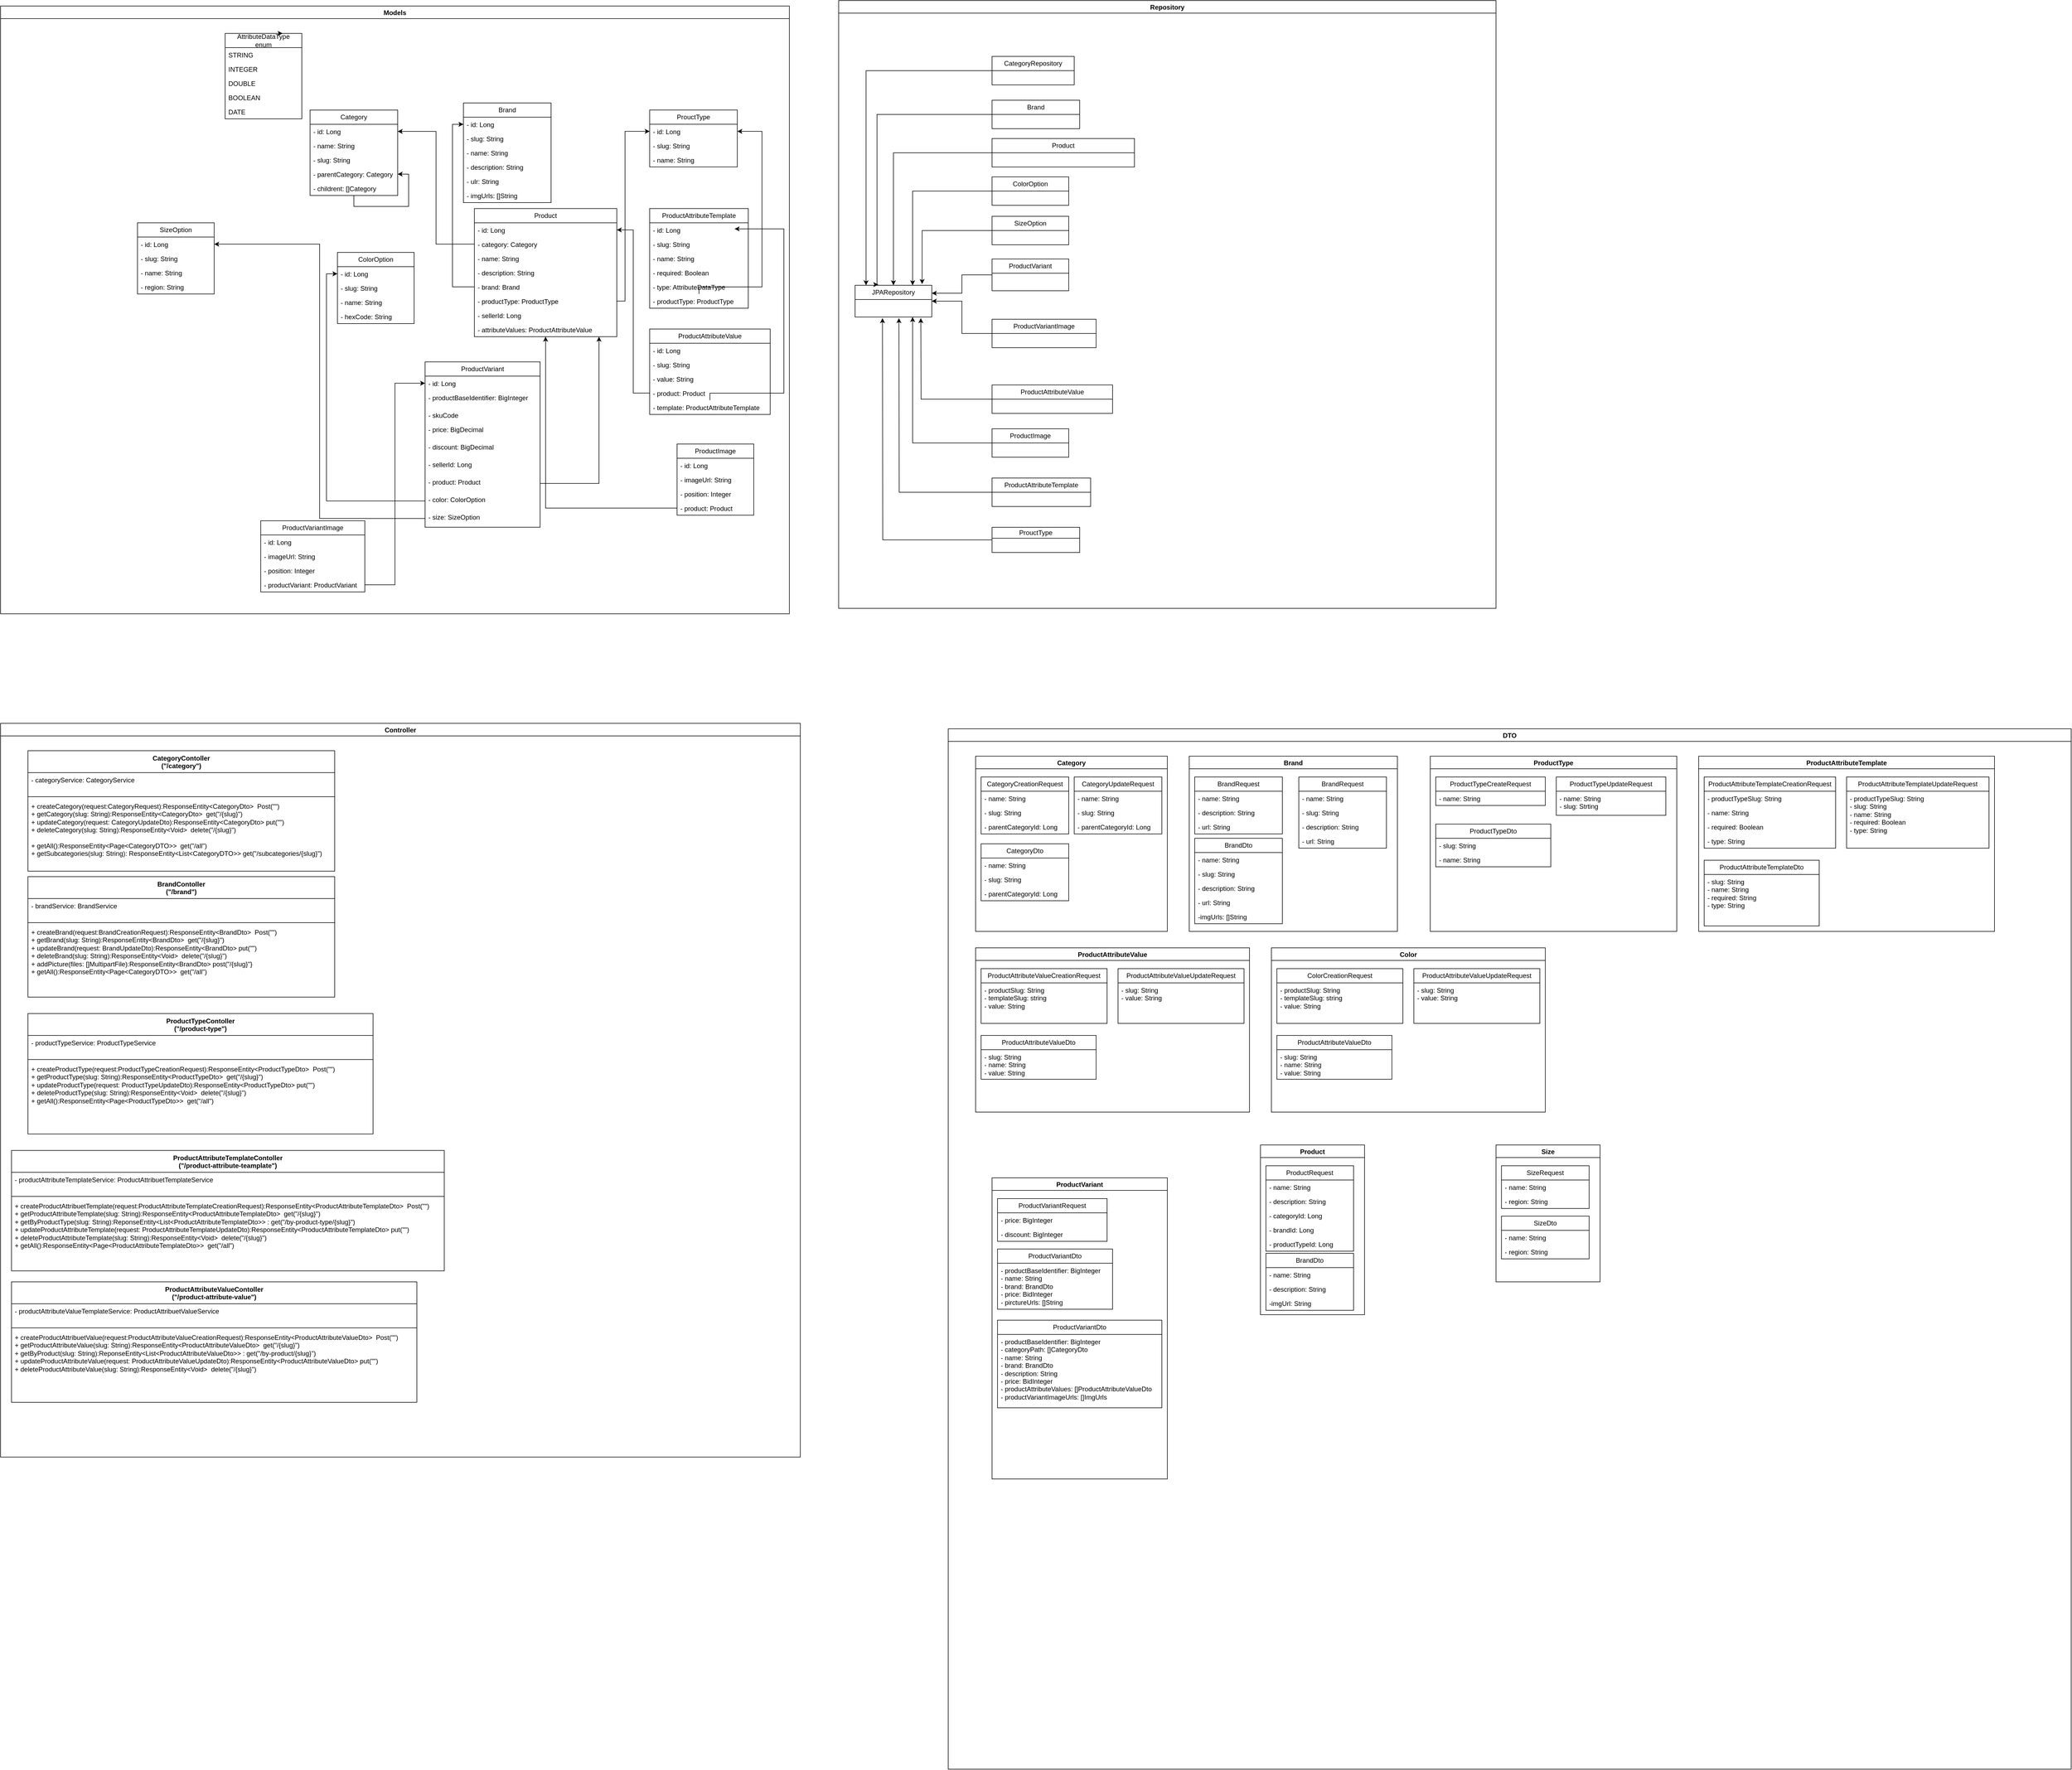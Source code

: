 <mxfile version="28.0.4">
  <diagram id="C5RBs43oDa-KdzZeNtuy" name="Page-1">
    <mxGraphModel dx="6864" dy="4712" grid="1" gridSize="10" guides="1" tooltips="1" connect="1" arrows="1" fold="1" page="1" pageScale="1" pageWidth="900" pageHeight="1600" background="light-dark(#FFFFFF,#0F0E0F)" math="0" shadow="0">
      <root>
        <mxCell id="WIyWlLk6GJQsqaUBKTNV-0" />
        <mxCell id="WIyWlLk6GJQsqaUBKTNV-1" parent="WIyWlLk6GJQsqaUBKTNV-0" />
        <mxCell id="CsUE58t2KNsDiMUx0Mvf-5" value="Models" style="swimlane;startSize=23;" parent="WIyWlLk6GJQsqaUBKTNV-1" vertex="1">
          <mxGeometry x="-1080" y="-1080" width="1440" height="1110" as="geometry" />
        </mxCell>
        <mxCell id="CsUE58t2KNsDiMUx0Mvf-10" value="&lt;div&gt;Category&lt;/div&gt;" style="swimlane;fontStyle=0;childLayout=stackLayout;horizontal=1;startSize=26;fillColor=none;horizontalStack=0;resizeParent=1;resizeParentMax=0;resizeLast=0;collapsible=1;marginBottom=0;whiteSpace=wrap;html=1;" parent="CsUE58t2KNsDiMUx0Mvf-5" vertex="1">
          <mxGeometry x="565" y="190" width="160" height="156" as="geometry">
            <mxRectangle x="50" y="140" width="100" height="30" as="alternateBounds" />
          </mxGeometry>
        </mxCell>
        <mxCell id="CsUE58t2KNsDiMUx0Mvf-11" value="- id: Long" style="text;strokeColor=none;fillColor=none;align=left;verticalAlign=top;spacingLeft=4;spacingRight=4;overflow=hidden;rotatable=0;points=[[0,0.5],[1,0.5]];portConstraint=eastwest;whiteSpace=wrap;html=1;" parent="CsUE58t2KNsDiMUx0Mvf-10" vertex="1">
          <mxGeometry y="26" width="160" height="26" as="geometry" />
        </mxCell>
        <mxCell id="CsUE58t2KNsDiMUx0Mvf-14" value="&lt;div&gt;- name: String&lt;/div&gt;" style="text;strokeColor=none;fillColor=none;align=left;verticalAlign=top;spacingLeft=4;spacingRight=4;overflow=hidden;rotatable=0;points=[[0,0.5],[1,0.5]];portConstraint=eastwest;whiteSpace=wrap;html=1;" parent="CsUE58t2KNsDiMUx0Mvf-10" vertex="1">
          <mxGeometry y="52" width="160" height="26" as="geometry" />
        </mxCell>
        <mxCell id="CsUE58t2KNsDiMUx0Mvf-12" value="&lt;div&gt;- slug: String&lt;/div&gt;" style="text;strokeColor=none;fillColor=none;align=left;verticalAlign=top;spacingLeft=4;spacingRight=4;overflow=hidden;rotatable=0;points=[[0,0.5],[1,0.5]];portConstraint=eastwest;whiteSpace=wrap;html=1;" parent="CsUE58t2KNsDiMUx0Mvf-10" vertex="1">
          <mxGeometry y="78" width="160" height="26" as="geometry" />
        </mxCell>
        <mxCell id="CsUE58t2KNsDiMUx0Mvf-13" value="&lt;div&gt;- parentCategory: Category&lt;/div&gt;&lt;div&gt;&lt;br&gt;&lt;/div&gt;" style="text;strokeColor=none;fillColor=none;align=left;verticalAlign=top;spacingLeft=4;spacingRight=4;overflow=hidden;rotatable=0;points=[[0,0.5],[1,0.5]];portConstraint=eastwest;whiteSpace=wrap;html=1;" parent="CsUE58t2KNsDiMUx0Mvf-10" vertex="1">
          <mxGeometry y="104" width="160" height="26" as="geometry" />
        </mxCell>
        <mxCell id="CsUE58t2KNsDiMUx0Mvf-16" value="- childrent: []Category" style="text;strokeColor=none;fillColor=none;align=left;verticalAlign=top;spacingLeft=4;spacingRight=4;overflow=hidden;rotatable=0;points=[[0,0.5],[1,0.5]];portConstraint=eastwest;whiteSpace=wrap;html=1;" parent="CsUE58t2KNsDiMUx0Mvf-10" vertex="1">
          <mxGeometry y="130" width="160" height="26" as="geometry" />
        </mxCell>
        <mxCell id="GUwFBE-jq5XZc6kzkaYX-16" style="edgeStyle=orthogonalEdgeStyle;rounded=0;orthogonalLoop=1;jettySize=auto;html=1;" parent="CsUE58t2KNsDiMUx0Mvf-10" source="CsUE58t2KNsDiMUx0Mvf-10" target="CsUE58t2KNsDiMUx0Mvf-13" edge="1">
          <mxGeometry relative="1" as="geometry" />
        </mxCell>
        <mxCell id="CsUE58t2KNsDiMUx0Mvf-18" value="&lt;div&gt;AttributeDataType&lt;/div&gt;&lt;div&gt;enum&lt;/div&gt;" style="swimlane;fontStyle=0;childLayout=stackLayout;horizontal=1;startSize=26;fillColor=none;horizontalStack=0;resizeParent=1;resizeParentMax=0;resizeLast=0;collapsible=1;marginBottom=0;whiteSpace=wrap;html=1;" parent="CsUE58t2KNsDiMUx0Mvf-5" vertex="1">
          <mxGeometry x="410" y="50" width="140" height="156" as="geometry">
            <mxRectangle x="50" y="350" width="100" height="30" as="alternateBounds" />
          </mxGeometry>
        </mxCell>
        <mxCell id="CsUE58t2KNsDiMUx0Mvf-25" value="STRING" style="text;strokeColor=none;fillColor=none;align=left;verticalAlign=top;spacingLeft=4;spacingRight=4;overflow=hidden;rotatable=0;points=[[0,0.5],[1,0.5]];portConstraint=eastwest;whiteSpace=wrap;html=1;" parent="CsUE58t2KNsDiMUx0Mvf-18" vertex="1">
          <mxGeometry y="26" width="140" height="26" as="geometry" />
        </mxCell>
        <mxCell id="CsUE58t2KNsDiMUx0Mvf-24" value="INTEGER" style="text;strokeColor=none;fillColor=none;align=left;verticalAlign=top;spacingLeft=4;spacingRight=4;overflow=hidden;rotatable=0;points=[[0,0.5],[1,0.5]];portConstraint=eastwest;whiteSpace=wrap;html=1;" parent="CsUE58t2KNsDiMUx0Mvf-18" vertex="1">
          <mxGeometry y="52" width="140" height="26" as="geometry" />
        </mxCell>
        <mxCell id="CsUE58t2KNsDiMUx0Mvf-23" value="DOUBLE" style="text;strokeColor=none;fillColor=none;align=left;verticalAlign=top;spacingLeft=4;spacingRight=4;overflow=hidden;rotatable=0;points=[[0,0.5],[1,0.5]];portConstraint=eastwest;whiteSpace=wrap;html=1;" parent="CsUE58t2KNsDiMUx0Mvf-18" vertex="1">
          <mxGeometry y="78" width="140" height="26" as="geometry" />
        </mxCell>
        <mxCell id="CsUE58t2KNsDiMUx0Mvf-22" value="BOOLEAN" style="text;strokeColor=none;fillColor=none;align=left;verticalAlign=top;spacingLeft=4;spacingRight=4;overflow=hidden;rotatable=0;points=[[0,0.5],[1,0.5]];portConstraint=eastwest;whiteSpace=wrap;html=1;" parent="CsUE58t2KNsDiMUx0Mvf-18" vertex="1">
          <mxGeometry y="104" width="140" height="26" as="geometry" />
        </mxCell>
        <mxCell id="CsUE58t2KNsDiMUx0Mvf-19" value="&lt;div&gt;DATE&lt;/div&gt;" style="text;strokeColor=none;fillColor=none;align=left;verticalAlign=top;spacingLeft=4;spacingRight=4;overflow=hidden;rotatable=0;points=[[0,0.5],[1,0.5]];portConstraint=eastwest;whiteSpace=wrap;html=1;" parent="CsUE58t2KNsDiMUx0Mvf-18" vertex="1">
          <mxGeometry y="130" width="140" height="26" as="geometry" />
        </mxCell>
        <mxCell id="CsUE58t2KNsDiMUx0Mvf-26" value="&lt;div&gt;Brand&lt;/div&gt;" style="swimlane;fontStyle=0;childLayout=stackLayout;horizontal=1;startSize=26;fillColor=none;horizontalStack=0;resizeParent=1;resizeParentMax=0;resizeLast=0;collapsible=1;marginBottom=0;whiteSpace=wrap;html=1;" parent="CsUE58t2KNsDiMUx0Mvf-5" vertex="1">
          <mxGeometry x="845" y="177" width="160" height="182" as="geometry">
            <mxRectangle x="50" y="140" width="100" height="30" as="alternateBounds" />
          </mxGeometry>
        </mxCell>
        <mxCell id="CsUE58t2KNsDiMUx0Mvf-27" value="&lt;div&gt;- id: Long&lt;/div&gt;" style="text;strokeColor=none;fillColor=none;align=left;verticalAlign=top;spacingLeft=4;spacingRight=4;overflow=hidden;rotatable=0;points=[[0,0.5],[1,0.5]];portConstraint=eastwest;whiteSpace=wrap;html=1;" parent="CsUE58t2KNsDiMUx0Mvf-26" vertex="1">
          <mxGeometry y="26" width="160" height="26" as="geometry" />
        </mxCell>
        <mxCell id="gZJ0O_LYEhmI8VsO0Ixa-25" value="- slug: String" style="text;strokeColor=none;fillColor=none;align=left;verticalAlign=top;spacingLeft=4;spacingRight=4;overflow=hidden;rotatable=0;points=[[0,0.5],[1,0.5]];portConstraint=eastwest;whiteSpace=wrap;html=1;" parent="CsUE58t2KNsDiMUx0Mvf-26" vertex="1">
          <mxGeometry y="52" width="160" height="26" as="geometry" />
        </mxCell>
        <mxCell id="CsUE58t2KNsDiMUx0Mvf-28" value="&lt;div&gt;- name: String&lt;/div&gt;" style="text;strokeColor=none;fillColor=none;align=left;verticalAlign=top;spacingLeft=4;spacingRight=4;overflow=hidden;rotatable=0;points=[[0,0.5],[1,0.5]];portConstraint=eastwest;whiteSpace=wrap;html=1;" parent="CsUE58t2KNsDiMUx0Mvf-26" vertex="1">
          <mxGeometry y="78" width="160" height="26" as="geometry" />
        </mxCell>
        <mxCell id="CsUE58t2KNsDiMUx0Mvf-29" value="&lt;div&gt;- description: String&lt;/div&gt;" style="text;strokeColor=none;fillColor=none;align=left;verticalAlign=top;spacingLeft=4;spacingRight=4;overflow=hidden;rotatable=0;points=[[0,0.5],[1,0.5]];portConstraint=eastwest;whiteSpace=wrap;html=1;" parent="CsUE58t2KNsDiMUx0Mvf-26" vertex="1">
          <mxGeometry y="104" width="160" height="26" as="geometry" />
        </mxCell>
        <mxCell id="gZJ0O_LYEhmI8VsO0Ixa-44" value="- ulr: String" style="text;strokeColor=none;fillColor=none;align=left;verticalAlign=top;spacingLeft=4;spacingRight=4;overflow=hidden;rotatable=0;points=[[0,0.5],[1,0.5]];portConstraint=eastwest;whiteSpace=wrap;html=1;" parent="CsUE58t2KNsDiMUx0Mvf-26" vertex="1">
          <mxGeometry y="130" width="160" height="26" as="geometry" />
        </mxCell>
        <mxCell id="CsUE58t2KNsDiMUx0Mvf-30" value="- imgUrls: []String" style="text;strokeColor=none;fillColor=none;align=left;verticalAlign=top;spacingLeft=4;spacingRight=4;overflow=hidden;rotatable=0;points=[[0,0.5],[1,0.5]];portConstraint=eastwest;whiteSpace=wrap;html=1;" parent="CsUE58t2KNsDiMUx0Mvf-26" vertex="1">
          <mxGeometry y="156" width="160" height="26" as="geometry" />
        </mxCell>
        <mxCell id="CsUE58t2KNsDiMUx0Mvf-32" value="ColorOption" style="swimlane;fontStyle=0;childLayout=stackLayout;horizontal=1;startSize=26;fillColor=none;horizontalStack=0;resizeParent=1;resizeParentMax=0;resizeLast=0;collapsible=1;marginBottom=0;whiteSpace=wrap;html=1;" parent="CsUE58t2KNsDiMUx0Mvf-5" vertex="1">
          <mxGeometry x="615" y="450" width="140" height="130" as="geometry">
            <mxRectangle x="210" y="440" width="100" height="30" as="alternateBounds" />
          </mxGeometry>
        </mxCell>
        <mxCell id="CsUE58t2KNsDiMUx0Mvf-33" value="- id: Long" style="text;strokeColor=none;fillColor=none;align=left;verticalAlign=top;spacingLeft=4;spacingRight=4;overflow=hidden;rotatable=0;points=[[0,0.5],[1,0.5]];portConstraint=eastwest;whiteSpace=wrap;html=1;" parent="CsUE58t2KNsDiMUx0Mvf-32" vertex="1">
          <mxGeometry y="26" width="140" height="26" as="geometry" />
        </mxCell>
        <mxCell id="IbpW0PY4FkwVSWiJNxcG-11" value="- slug: String" style="text;strokeColor=none;fillColor=none;align=left;verticalAlign=top;spacingLeft=4;spacingRight=4;overflow=hidden;rotatable=0;points=[[0,0.5],[1,0.5]];portConstraint=eastwest;whiteSpace=wrap;html=1;" vertex="1" parent="CsUE58t2KNsDiMUx0Mvf-32">
          <mxGeometry y="52" width="140" height="26" as="geometry" />
        </mxCell>
        <mxCell id="CsUE58t2KNsDiMUx0Mvf-34" value="- name: String" style="text;strokeColor=none;fillColor=none;align=left;verticalAlign=top;spacingLeft=4;spacingRight=4;overflow=hidden;rotatable=0;points=[[0,0.5],[1,0.5]];portConstraint=eastwest;whiteSpace=wrap;html=1;" parent="CsUE58t2KNsDiMUx0Mvf-32" vertex="1">
          <mxGeometry y="78" width="140" height="26" as="geometry" />
        </mxCell>
        <mxCell id="CsUE58t2KNsDiMUx0Mvf-35" value="&lt;div&gt;- hexCode: String&lt;/div&gt;&lt;div&gt;&lt;br&gt;&lt;/div&gt;" style="text;strokeColor=none;fillColor=none;align=left;verticalAlign=top;spacingLeft=4;spacingRight=4;overflow=hidden;rotatable=0;points=[[0,0.5],[1,0.5]];portConstraint=eastwest;whiteSpace=wrap;html=1;" parent="CsUE58t2KNsDiMUx0Mvf-32" vertex="1">
          <mxGeometry y="104" width="140" height="26" as="geometry" />
        </mxCell>
        <mxCell id="CsUE58t2KNsDiMUx0Mvf-36" value="&lt;div&gt;Product&lt;/div&gt;" style="swimlane;fontStyle=0;childLayout=stackLayout;horizontal=1;startSize=26;fillColor=none;horizontalStack=0;resizeParent=1;resizeParentMax=0;resizeLast=0;collapsible=1;marginBottom=0;whiteSpace=wrap;html=1;" parent="CsUE58t2KNsDiMUx0Mvf-5" vertex="1">
          <mxGeometry x="865" y="369.91" width="260" height="234" as="geometry">
            <mxRectangle x="50" y="140" width="100" height="30" as="alternateBounds" />
          </mxGeometry>
        </mxCell>
        <mxCell id="CsUE58t2KNsDiMUx0Mvf-37" value="- id: Long" style="text;strokeColor=none;fillColor=none;align=left;verticalAlign=top;spacingLeft=4;spacingRight=4;overflow=hidden;rotatable=0;points=[[0,0.5],[1,0.5]];portConstraint=eastwest;whiteSpace=wrap;html=1;" parent="CsUE58t2KNsDiMUx0Mvf-36" vertex="1">
          <mxGeometry y="26" width="260" height="26" as="geometry" />
        </mxCell>
        <mxCell id="CsUE58t2KNsDiMUx0Mvf-38" value="- category: Category" style="text;strokeColor=none;fillColor=none;align=left;verticalAlign=top;spacingLeft=4;spacingRight=4;overflow=hidden;rotatable=0;points=[[0,0.5],[1,0.5]];portConstraint=eastwest;whiteSpace=wrap;html=1;" parent="CsUE58t2KNsDiMUx0Mvf-36" vertex="1">
          <mxGeometry y="52" width="260" height="26" as="geometry" />
        </mxCell>
        <mxCell id="CsUE58t2KNsDiMUx0Mvf-39" value="- name: String" style="text;strokeColor=none;fillColor=none;align=left;verticalAlign=top;spacingLeft=4;spacingRight=4;overflow=hidden;rotatable=0;points=[[0,0.5],[1,0.5]];portConstraint=eastwest;whiteSpace=wrap;html=1;" parent="CsUE58t2KNsDiMUx0Mvf-36" vertex="1">
          <mxGeometry y="78" width="260" height="26" as="geometry" />
        </mxCell>
        <mxCell id="CsUE58t2KNsDiMUx0Mvf-40" value="- description: String" style="text;strokeColor=none;fillColor=none;align=left;verticalAlign=top;spacingLeft=4;spacingRight=4;overflow=hidden;rotatable=0;points=[[0,0.5],[1,0.5]];portConstraint=eastwest;whiteSpace=wrap;html=1;" parent="CsUE58t2KNsDiMUx0Mvf-36" vertex="1">
          <mxGeometry y="104" width="260" height="26" as="geometry" />
        </mxCell>
        <mxCell id="CsUE58t2KNsDiMUx0Mvf-41" value="- brand: Brand" style="text;strokeColor=none;fillColor=none;align=left;verticalAlign=top;spacingLeft=4;spacingRight=4;overflow=hidden;rotatable=0;points=[[0,0.5],[1,0.5]];portConstraint=eastwest;whiteSpace=wrap;html=1;" parent="CsUE58t2KNsDiMUx0Mvf-36" vertex="1">
          <mxGeometry y="130" width="260" height="26" as="geometry" />
        </mxCell>
        <mxCell id="CsUE58t2KNsDiMUx0Mvf-42" value="- productType: ProductType" style="text;strokeColor=none;fillColor=none;align=left;verticalAlign=top;spacingLeft=4;spacingRight=4;overflow=hidden;rotatable=0;points=[[0,0.5],[1,0.5]];portConstraint=eastwest;whiteSpace=wrap;html=1;" parent="CsUE58t2KNsDiMUx0Mvf-36" vertex="1">
          <mxGeometry y="156" width="260" height="26" as="geometry" />
        </mxCell>
        <mxCell id="CsUE58t2KNsDiMUx0Mvf-43" value="- sellerId: Long" style="text;strokeColor=none;fillColor=none;align=left;verticalAlign=top;spacingLeft=4;spacingRight=4;overflow=hidden;rotatable=0;points=[[0,0.5],[1,0.5]];portConstraint=eastwest;whiteSpace=wrap;html=1;" parent="CsUE58t2KNsDiMUx0Mvf-36" vertex="1">
          <mxGeometry y="182" width="260" height="26" as="geometry" />
        </mxCell>
        <mxCell id="CsUE58t2KNsDiMUx0Mvf-44" value="- attributeValues: ProductAttributeValue" style="text;strokeColor=none;fillColor=none;align=left;verticalAlign=top;spacingLeft=4;spacingRight=4;overflow=hidden;rotatable=0;points=[[0,0.5],[1,0.5]];portConstraint=eastwest;whiteSpace=wrap;html=1;" parent="CsUE58t2KNsDiMUx0Mvf-36" vertex="1">
          <mxGeometry y="208" width="260" height="26" as="geometry" />
        </mxCell>
        <mxCell id="CsUE58t2KNsDiMUx0Mvf-50" value="&lt;div&gt;ProductAttributeTemplate&lt;/div&gt;" style="swimlane;fontStyle=0;childLayout=stackLayout;horizontal=1;startSize=26;fillColor=none;horizontalStack=0;resizeParent=1;resizeParentMax=0;resizeLast=0;collapsible=1;marginBottom=0;whiteSpace=wrap;html=1;" parent="CsUE58t2KNsDiMUx0Mvf-5" vertex="1">
          <mxGeometry x="1185" y="369.91" width="180" height="182" as="geometry">
            <mxRectangle x="50" y="140" width="100" height="30" as="alternateBounds" />
          </mxGeometry>
        </mxCell>
        <mxCell id="CsUE58t2KNsDiMUx0Mvf-51" value="- id: Long" style="text;strokeColor=none;fillColor=none;align=left;verticalAlign=top;spacingLeft=4;spacingRight=4;overflow=hidden;rotatable=0;points=[[0,0.5],[1,0.5]];portConstraint=eastwest;whiteSpace=wrap;html=1;" parent="CsUE58t2KNsDiMUx0Mvf-50" vertex="1">
          <mxGeometry y="26" width="180" height="26" as="geometry" />
        </mxCell>
        <mxCell id="gZJ0O_LYEhmI8VsO0Ixa-53" value="- slug: String" style="text;strokeColor=none;fillColor=none;align=left;verticalAlign=top;spacingLeft=4;spacingRight=4;overflow=hidden;rotatable=0;points=[[0,0.5],[1,0.5]];portConstraint=eastwest;whiteSpace=wrap;html=1;" parent="CsUE58t2KNsDiMUx0Mvf-50" vertex="1">
          <mxGeometry y="52" width="180" height="26" as="geometry" />
        </mxCell>
        <mxCell id="CsUE58t2KNsDiMUx0Mvf-52" value="&lt;div&gt;- name: String&lt;/div&gt;" style="text;strokeColor=none;fillColor=none;align=left;verticalAlign=top;spacingLeft=4;spacingRight=4;overflow=hidden;rotatable=0;points=[[0,0.5],[1,0.5]];portConstraint=eastwest;whiteSpace=wrap;html=1;" parent="CsUE58t2KNsDiMUx0Mvf-50" vertex="1">
          <mxGeometry y="78" width="180" height="26" as="geometry" />
        </mxCell>
        <mxCell id="CsUE58t2KNsDiMUx0Mvf-53" value="- required: Boolean" style="text;strokeColor=none;fillColor=none;align=left;verticalAlign=top;spacingLeft=4;spacingRight=4;overflow=hidden;rotatable=0;points=[[0,0.5],[1,0.5]];portConstraint=eastwest;whiteSpace=wrap;html=1;" parent="CsUE58t2KNsDiMUx0Mvf-50" vertex="1">
          <mxGeometry y="104" width="180" height="26" as="geometry" />
        </mxCell>
        <mxCell id="CsUE58t2KNsDiMUx0Mvf-54" value="- type: AttributeDataType" style="text;strokeColor=none;fillColor=none;align=left;verticalAlign=top;spacingLeft=4;spacingRight=4;overflow=hidden;rotatable=0;points=[[0,0.5],[1,0.5]];portConstraint=eastwest;whiteSpace=wrap;html=1;" parent="CsUE58t2KNsDiMUx0Mvf-50" vertex="1">
          <mxGeometry y="130" width="180" height="26" as="geometry" />
        </mxCell>
        <mxCell id="CsUE58t2KNsDiMUx0Mvf-55" value="- productType: ProductType" style="text;strokeColor=none;fillColor=none;align=left;verticalAlign=top;spacingLeft=4;spacingRight=4;overflow=hidden;rotatable=0;points=[[0,0.5],[1,0.5]];portConstraint=eastwest;whiteSpace=wrap;html=1;" parent="CsUE58t2KNsDiMUx0Mvf-50" vertex="1">
          <mxGeometry y="156" width="180" height="26" as="geometry" />
        </mxCell>
        <mxCell id="CsUE58t2KNsDiMUx0Mvf-56" value="ProductAttributeValue" style="swimlane;fontStyle=0;childLayout=stackLayout;horizontal=1;startSize=26;fillColor=none;horizontalStack=0;resizeParent=1;resizeParentMax=0;resizeLast=0;collapsible=1;marginBottom=0;whiteSpace=wrap;html=1;" parent="CsUE58t2KNsDiMUx0Mvf-5" vertex="1">
          <mxGeometry x="1185" y="589.91" width="220" height="156" as="geometry">
            <mxRectangle x="50" y="140" width="100" height="30" as="alternateBounds" />
          </mxGeometry>
        </mxCell>
        <mxCell id="CsUE58t2KNsDiMUx0Mvf-57" value="- id: Long" style="text;strokeColor=none;fillColor=none;align=left;verticalAlign=top;spacingLeft=4;spacingRight=4;overflow=hidden;rotatable=0;points=[[0,0.5],[1,0.5]];portConstraint=eastwest;whiteSpace=wrap;html=1;" parent="CsUE58t2KNsDiMUx0Mvf-56" vertex="1">
          <mxGeometry y="26" width="220" height="26" as="geometry" />
        </mxCell>
        <mxCell id="IbpW0PY4FkwVSWiJNxcG-12" value="- slug: String" style="text;strokeColor=none;fillColor=none;align=left;verticalAlign=top;spacingLeft=4;spacingRight=4;overflow=hidden;rotatable=0;points=[[0,0.5],[1,0.5]];portConstraint=eastwest;whiteSpace=wrap;html=1;" vertex="1" parent="CsUE58t2KNsDiMUx0Mvf-56">
          <mxGeometry y="52" width="220" height="26" as="geometry" />
        </mxCell>
        <mxCell id="CsUE58t2KNsDiMUx0Mvf-58" value="&lt;div&gt;- value: String&lt;/div&gt;" style="text;strokeColor=none;fillColor=none;align=left;verticalAlign=top;spacingLeft=4;spacingRight=4;overflow=hidden;rotatable=0;points=[[0,0.5],[1,0.5]];portConstraint=eastwest;whiteSpace=wrap;html=1;" parent="CsUE58t2KNsDiMUx0Mvf-56" vertex="1">
          <mxGeometry y="78" width="220" height="26" as="geometry" />
        </mxCell>
        <mxCell id="CsUE58t2KNsDiMUx0Mvf-59" value="&lt;div&gt;- product: Product&lt;/div&gt;" style="text;strokeColor=none;fillColor=none;align=left;verticalAlign=top;spacingLeft=4;spacingRight=4;overflow=hidden;rotatable=0;points=[[0,0.5],[1,0.5]];portConstraint=eastwest;whiteSpace=wrap;html=1;" parent="CsUE58t2KNsDiMUx0Mvf-56" vertex="1">
          <mxGeometry y="104" width="220" height="26" as="geometry" />
        </mxCell>
        <mxCell id="CsUE58t2KNsDiMUx0Mvf-60" value="- template: ProductAttributeTemplate" style="text;strokeColor=none;fillColor=none;align=left;verticalAlign=top;spacingLeft=4;spacingRight=4;overflow=hidden;rotatable=0;points=[[0,0.5],[1,0.5]];portConstraint=eastwest;whiteSpace=wrap;html=1;" parent="CsUE58t2KNsDiMUx0Mvf-56" vertex="1">
          <mxGeometry y="130" width="220" height="26" as="geometry" />
        </mxCell>
        <mxCell id="CsUE58t2KNsDiMUx0Mvf-61" value="ProductImage" style="swimlane;fontStyle=0;childLayout=stackLayout;horizontal=1;startSize=26;fillColor=none;horizontalStack=0;resizeParent=1;resizeParentMax=0;resizeLast=0;collapsible=1;marginBottom=0;whiteSpace=wrap;html=1;" parent="CsUE58t2KNsDiMUx0Mvf-5" vertex="1">
          <mxGeometry x="1235" y="799.91" width="140" height="130" as="geometry">
            <mxRectangle x="210" y="440" width="100" height="30" as="alternateBounds" />
          </mxGeometry>
        </mxCell>
        <mxCell id="CsUE58t2KNsDiMUx0Mvf-62" value="- id: Long" style="text;strokeColor=none;fillColor=none;align=left;verticalAlign=top;spacingLeft=4;spacingRight=4;overflow=hidden;rotatable=0;points=[[0,0.5],[1,0.5]];portConstraint=eastwest;whiteSpace=wrap;html=1;" parent="CsUE58t2KNsDiMUx0Mvf-61" vertex="1">
          <mxGeometry y="26" width="140" height="26" as="geometry" />
        </mxCell>
        <mxCell id="CsUE58t2KNsDiMUx0Mvf-63" value="- imageUrl: String" style="text;strokeColor=none;fillColor=none;align=left;verticalAlign=top;spacingLeft=4;spacingRight=4;overflow=hidden;rotatable=0;points=[[0,0.5],[1,0.5]];portConstraint=eastwest;whiteSpace=wrap;html=1;" parent="CsUE58t2KNsDiMUx0Mvf-61" vertex="1">
          <mxGeometry y="52" width="140" height="26" as="geometry" />
        </mxCell>
        <mxCell id="CsUE58t2KNsDiMUx0Mvf-64" value="- position: Integer" style="text;strokeColor=none;fillColor=none;align=left;verticalAlign=top;spacingLeft=4;spacingRight=4;overflow=hidden;rotatable=0;points=[[0,0.5],[1,0.5]];portConstraint=eastwest;whiteSpace=wrap;html=1;" parent="CsUE58t2KNsDiMUx0Mvf-61" vertex="1">
          <mxGeometry y="78" width="140" height="26" as="geometry" />
        </mxCell>
        <mxCell id="CsUE58t2KNsDiMUx0Mvf-65" value="- product: Product" style="text;strokeColor=none;fillColor=none;align=left;verticalAlign=top;spacingLeft=4;spacingRight=4;overflow=hidden;rotatable=0;points=[[0,0.5],[1,0.5]];portConstraint=eastwest;whiteSpace=wrap;html=1;" parent="CsUE58t2KNsDiMUx0Mvf-61" vertex="1">
          <mxGeometry y="104" width="140" height="26" as="geometry" />
        </mxCell>
        <mxCell id="CsUE58t2KNsDiMUx0Mvf-66" value="ProuctType" style="swimlane;fontStyle=0;childLayout=stackLayout;horizontal=1;startSize=26;fillColor=none;horizontalStack=0;resizeParent=1;resizeParentMax=0;resizeLast=0;collapsible=1;marginBottom=0;whiteSpace=wrap;html=1;" parent="CsUE58t2KNsDiMUx0Mvf-5" vertex="1">
          <mxGeometry x="1185" y="189.91" width="160" height="104" as="geometry">
            <mxRectangle x="50" y="140" width="100" height="30" as="alternateBounds" />
          </mxGeometry>
        </mxCell>
        <mxCell id="CsUE58t2KNsDiMUx0Mvf-67" value="- id: Long" style="text;strokeColor=none;fillColor=none;align=left;verticalAlign=top;spacingLeft=4;spacingRight=4;overflow=hidden;rotatable=0;points=[[0,0.5],[1,0.5]];portConstraint=eastwest;whiteSpace=wrap;html=1;" parent="CsUE58t2KNsDiMUx0Mvf-66" vertex="1">
          <mxGeometry y="26" width="160" height="26" as="geometry" />
        </mxCell>
        <mxCell id="gZJ0O_LYEhmI8VsO0Ixa-41" value="- slug: String" style="text;strokeColor=none;fillColor=none;align=left;verticalAlign=top;spacingLeft=4;spacingRight=4;overflow=hidden;rotatable=0;points=[[0,0.5],[1,0.5]];portConstraint=eastwest;whiteSpace=wrap;html=1;" parent="CsUE58t2KNsDiMUx0Mvf-66" vertex="1">
          <mxGeometry y="52" width="160" height="26" as="geometry" />
        </mxCell>
        <mxCell id="CsUE58t2KNsDiMUx0Mvf-68" value="&lt;div&gt;- name: String&lt;/div&gt;" style="text;strokeColor=none;fillColor=none;align=left;verticalAlign=top;spacingLeft=4;spacingRight=4;overflow=hidden;rotatable=0;points=[[0,0.5],[1,0.5]];portConstraint=eastwest;whiteSpace=wrap;html=1;" parent="CsUE58t2KNsDiMUx0Mvf-66" vertex="1">
          <mxGeometry y="78" width="160" height="26" as="geometry" />
        </mxCell>
        <mxCell id="CsUE58t2KNsDiMUx0Mvf-71" value="ProductVariant" style="swimlane;fontStyle=0;childLayout=stackLayout;horizontal=1;startSize=26;fillColor=none;horizontalStack=0;resizeParent=1;resizeParentMax=0;resizeLast=0;collapsible=1;marginBottom=0;whiteSpace=wrap;html=1;" parent="CsUE58t2KNsDiMUx0Mvf-5" vertex="1">
          <mxGeometry x="775" y="649.91" width="210" height="302" as="geometry">
            <mxRectangle x="210" y="440" width="100" height="30" as="alternateBounds" />
          </mxGeometry>
        </mxCell>
        <mxCell id="CsUE58t2KNsDiMUx0Mvf-72" value="- id: Long" style="text;strokeColor=none;fillColor=none;align=left;verticalAlign=top;spacingLeft=4;spacingRight=4;overflow=hidden;rotatable=0;points=[[0,0.5],[1,0.5]];portConstraint=eastwest;whiteSpace=wrap;html=1;" parent="CsUE58t2KNsDiMUx0Mvf-71" vertex="1">
          <mxGeometry y="26" width="210" height="26" as="geometry" />
        </mxCell>
        <mxCell id="GUwFBE-jq5XZc6kzkaYX-46" value="- productBaseIdentifier: BigInteger" style="text;strokeColor=none;fillColor=none;align=left;verticalAlign=top;spacingLeft=4;spacingRight=4;overflow=hidden;rotatable=0;points=[[0,0.5],[1,0.5]];portConstraint=eastwest;whiteSpace=wrap;html=1;" parent="CsUE58t2KNsDiMUx0Mvf-71" vertex="1">
          <mxGeometry y="52" width="210" height="32" as="geometry" />
        </mxCell>
        <mxCell id="CsUE58t2KNsDiMUx0Mvf-73" value="- skuCode" style="text;strokeColor=none;fillColor=none;align=left;verticalAlign=top;spacingLeft=4;spacingRight=4;overflow=hidden;rotatable=0;points=[[0,0.5],[1,0.5]];portConstraint=eastwest;whiteSpace=wrap;html=1;" parent="CsUE58t2KNsDiMUx0Mvf-71" vertex="1">
          <mxGeometry y="84" width="210" height="26" as="geometry" />
        </mxCell>
        <mxCell id="CsUE58t2KNsDiMUx0Mvf-74" value="- price: BigDecimal" style="text;strokeColor=none;fillColor=none;align=left;verticalAlign=top;spacingLeft=4;spacingRight=4;overflow=hidden;rotatable=0;points=[[0,0.5],[1,0.5]];portConstraint=eastwest;whiteSpace=wrap;html=1;" parent="CsUE58t2KNsDiMUx0Mvf-71" vertex="1">
          <mxGeometry y="110" width="210" height="32" as="geometry" />
        </mxCell>
        <mxCell id="CsUE58t2KNsDiMUx0Mvf-76" value="- discount: BigDecimal" style="text;strokeColor=none;fillColor=none;align=left;verticalAlign=top;spacingLeft=4;spacingRight=4;overflow=hidden;rotatable=0;points=[[0,0.5],[1,0.5]];portConstraint=eastwest;whiteSpace=wrap;html=1;" parent="CsUE58t2KNsDiMUx0Mvf-71" vertex="1">
          <mxGeometry y="142" width="210" height="32" as="geometry" />
        </mxCell>
        <mxCell id="CsUE58t2KNsDiMUx0Mvf-80" value="- sellerId: Long" style="text;strokeColor=none;fillColor=none;align=left;verticalAlign=top;spacingLeft=4;spacingRight=4;overflow=hidden;rotatable=0;points=[[0,0.5],[1,0.5]];portConstraint=eastwest;whiteSpace=wrap;html=1;" parent="CsUE58t2KNsDiMUx0Mvf-71" vertex="1">
          <mxGeometry y="174" width="210" height="32" as="geometry" />
        </mxCell>
        <mxCell id="CsUE58t2KNsDiMUx0Mvf-79" value="- product: Product" style="text;strokeColor=none;fillColor=none;align=left;verticalAlign=top;spacingLeft=4;spacingRight=4;overflow=hidden;rotatable=0;points=[[0,0.5],[1,0.5]];portConstraint=eastwest;whiteSpace=wrap;html=1;" parent="CsUE58t2KNsDiMUx0Mvf-71" vertex="1">
          <mxGeometry y="206" width="210" height="32" as="geometry" />
        </mxCell>
        <mxCell id="CsUE58t2KNsDiMUx0Mvf-78" value="- color: ColorOption" style="text;strokeColor=none;fillColor=none;align=left;verticalAlign=top;spacingLeft=4;spacingRight=4;overflow=hidden;rotatable=0;points=[[0,0.5],[1,0.5]];portConstraint=eastwest;whiteSpace=wrap;html=1;" parent="CsUE58t2KNsDiMUx0Mvf-71" vertex="1">
          <mxGeometry y="238" width="210" height="32" as="geometry" />
        </mxCell>
        <mxCell id="CsUE58t2KNsDiMUx0Mvf-77" value="- size: SizeOption" style="text;strokeColor=none;fillColor=none;align=left;verticalAlign=top;spacingLeft=4;spacingRight=4;overflow=hidden;rotatable=0;points=[[0,0.5],[1,0.5]];portConstraint=eastwest;whiteSpace=wrap;html=1;" parent="CsUE58t2KNsDiMUx0Mvf-71" vertex="1">
          <mxGeometry y="270" width="210" height="32" as="geometry" />
        </mxCell>
        <mxCell id="CsUE58t2KNsDiMUx0Mvf-81" value="ProductVariantImage" style="swimlane;fontStyle=0;childLayout=stackLayout;horizontal=1;startSize=26;fillColor=none;horizontalStack=0;resizeParent=1;resizeParentMax=0;resizeLast=0;collapsible=1;marginBottom=0;whiteSpace=wrap;html=1;" parent="CsUE58t2KNsDiMUx0Mvf-5" vertex="1">
          <mxGeometry x="475" y="940" width="190" height="130" as="geometry">
            <mxRectangle x="210" y="440" width="100" height="30" as="alternateBounds" />
          </mxGeometry>
        </mxCell>
        <mxCell id="CsUE58t2KNsDiMUx0Mvf-82" value="- id: Long" style="text;strokeColor=none;fillColor=none;align=left;verticalAlign=top;spacingLeft=4;spacingRight=4;overflow=hidden;rotatable=0;points=[[0,0.5],[1,0.5]];portConstraint=eastwest;whiteSpace=wrap;html=1;" parent="CsUE58t2KNsDiMUx0Mvf-81" vertex="1">
          <mxGeometry y="26" width="190" height="26" as="geometry" />
        </mxCell>
        <mxCell id="CsUE58t2KNsDiMUx0Mvf-83" value="- imageUrl: String" style="text;strokeColor=none;fillColor=none;align=left;verticalAlign=top;spacingLeft=4;spacingRight=4;overflow=hidden;rotatable=0;points=[[0,0.5],[1,0.5]];portConstraint=eastwest;whiteSpace=wrap;html=1;" parent="CsUE58t2KNsDiMUx0Mvf-81" vertex="1">
          <mxGeometry y="52" width="190" height="26" as="geometry" />
        </mxCell>
        <mxCell id="CsUE58t2KNsDiMUx0Mvf-84" value="- position: Integer" style="text;strokeColor=none;fillColor=none;align=left;verticalAlign=top;spacingLeft=4;spacingRight=4;overflow=hidden;rotatable=0;points=[[0,0.5],[1,0.5]];portConstraint=eastwest;whiteSpace=wrap;html=1;" parent="CsUE58t2KNsDiMUx0Mvf-81" vertex="1">
          <mxGeometry y="78" width="190" height="26" as="geometry" />
        </mxCell>
        <mxCell id="CsUE58t2KNsDiMUx0Mvf-85" value="- productVariant: ProductVariant" style="text;strokeColor=none;fillColor=none;align=left;verticalAlign=top;spacingLeft=4;spacingRight=4;overflow=hidden;rotatable=0;points=[[0,0.5],[1,0.5]];portConstraint=eastwest;whiteSpace=wrap;html=1;" parent="CsUE58t2KNsDiMUx0Mvf-81" vertex="1">
          <mxGeometry y="104" width="190" height="26" as="geometry" />
        </mxCell>
        <mxCell id="CsUE58t2KNsDiMUx0Mvf-90" style="edgeStyle=orthogonalEdgeStyle;rounded=0;orthogonalLoop=1;jettySize=auto;html=1;entryX=0;entryY=0.5;entryDx=0;entryDy=0;" parent="CsUE58t2KNsDiMUx0Mvf-5" source="CsUE58t2KNsDiMUx0Mvf-42" target="CsUE58t2KNsDiMUx0Mvf-67" edge="1">
          <mxGeometry relative="1" as="geometry">
            <Array as="points">
              <mxPoint x="1140" y="539" />
              <mxPoint x="1140" y="229" />
            </Array>
          </mxGeometry>
        </mxCell>
        <mxCell id="CsUE58t2KNsDiMUx0Mvf-95" style="edgeStyle=orthogonalEdgeStyle;rounded=0;orthogonalLoop=1;jettySize=auto;html=1;entryX=0.875;entryY=1;entryDx=0;entryDy=0;entryPerimeter=0;" parent="CsUE58t2KNsDiMUx0Mvf-5" source="CsUE58t2KNsDiMUx0Mvf-79" target="CsUE58t2KNsDiMUx0Mvf-44" edge="1">
          <mxGeometry relative="1" as="geometry" />
        </mxCell>
        <mxCell id="CsUE58t2KNsDiMUx0Mvf-99" style="edgeStyle=orthogonalEdgeStyle;rounded=0;orthogonalLoop=1;jettySize=auto;html=1;" parent="CsUE58t2KNsDiMUx0Mvf-5" source="CsUE58t2KNsDiMUx0Mvf-65" target="CsUE58t2KNsDiMUx0Mvf-36" edge="1">
          <mxGeometry relative="1" as="geometry" />
        </mxCell>
        <mxCell id="GUwFBE-jq5XZc6kzkaYX-15" style="edgeStyle=orthogonalEdgeStyle;rounded=0;orthogonalLoop=1;jettySize=auto;html=1;exitX=0.5;exitY=0;exitDx=0;exitDy=0;entryX=0.75;entryY=0;entryDx=0;entryDy=0;" parent="CsUE58t2KNsDiMUx0Mvf-5" source="CsUE58t2KNsDiMUx0Mvf-18" target="CsUE58t2KNsDiMUx0Mvf-18" edge="1">
          <mxGeometry relative="1" as="geometry" />
        </mxCell>
        <mxCell id="GUwFBE-jq5XZc6kzkaYX-17" style="edgeStyle=orthogonalEdgeStyle;rounded=0;orthogonalLoop=1;jettySize=auto;html=1;entryX=1;entryY=0.5;entryDx=0;entryDy=0;" parent="CsUE58t2KNsDiMUx0Mvf-5" source="CsUE58t2KNsDiMUx0Mvf-38" target="CsUE58t2KNsDiMUx0Mvf-11" edge="1">
          <mxGeometry relative="1" as="geometry" />
        </mxCell>
        <mxCell id="CsUE58t2KNsDiMUx0Mvf-6" value="&lt;div&gt;SizeOption&lt;/div&gt;" style="swimlane;fontStyle=0;childLayout=stackLayout;horizontal=1;startSize=26;fillColor=none;horizontalStack=0;resizeParent=1;resizeParentMax=0;resizeLast=0;collapsible=1;marginBottom=0;whiteSpace=wrap;html=1;" parent="CsUE58t2KNsDiMUx0Mvf-5" vertex="1">
          <mxGeometry x="250" y="395.91" width="140" height="130" as="geometry">
            <mxRectangle x="70" y="440" width="100" height="30" as="alternateBounds" />
          </mxGeometry>
        </mxCell>
        <mxCell id="CsUE58t2KNsDiMUx0Mvf-7" value="- id: Long" style="text;strokeColor=none;fillColor=none;align=left;verticalAlign=top;spacingLeft=4;spacingRight=4;overflow=hidden;rotatable=0;points=[[0,0.5],[1,0.5]];portConstraint=eastwest;whiteSpace=wrap;html=1;" parent="CsUE58t2KNsDiMUx0Mvf-6" vertex="1">
          <mxGeometry y="26" width="140" height="26" as="geometry" />
        </mxCell>
        <mxCell id="IbpW0PY4FkwVSWiJNxcG-13" value="- slug: String" style="text;strokeColor=none;fillColor=none;align=left;verticalAlign=top;spacingLeft=4;spacingRight=4;overflow=hidden;rotatable=0;points=[[0,0.5],[1,0.5]];portConstraint=eastwest;whiteSpace=wrap;html=1;" vertex="1" parent="CsUE58t2KNsDiMUx0Mvf-6">
          <mxGeometry y="52" width="140" height="26" as="geometry" />
        </mxCell>
        <mxCell id="CsUE58t2KNsDiMUx0Mvf-8" value="- name: String" style="text;strokeColor=none;fillColor=none;align=left;verticalAlign=top;spacingLeft=4;spacingRight=4;overflow=hidden;rotatable=0;points=[[0,0.5],[1,0.5]];portConstraint=eastwest;whiteSpace=wrap;html=1;" parent="CsUE58t2KNsDiMUx0Mvf-6" vertex="1">
          <mxGeometry y="78" width="140" height="26" as="geometry" />
        </mxCell>
        <mxCell id="CsUE58t2KNsDiMUx0Mvf-9" value="&lt;div&gt;- region: String&lt;/div&gt;&lt;div&gt;&lt;br&gt;&lt;/div&gt;" style="text;strokeColor=none;fillColor=none;align=left;verticalAlign=top;spacingLeft=4;spacingRight=4;overflow=hidden;rotatable=0;points=[[0,0.5],[1,0.5]];portConstraint=eastwest;whiteSpace=wrap;html=1;" parent="CsUE58t2KNsDiMUx0Mvf-6" vertex="1">
          <mxGeometry y="104" width="140" height="26" as="geometry" />
        </mxCell>
        <mxCell id="GUwFBE-jq5XZc6kzkaYX-26" style="edgeStyle=orthogonalEdgeStyle;rounded=0;orthogonalLoop=1;jettySize=auto;html=1;" parent="CsUE58t2KNsDiMUx0Mvf-5" source="CsUE58t2KNsDiMUx0Mvf-77" target="CsUE58t2KNsDiMUx0Mvf-7" edge="1">
          <mxGeometry relative="1" as="geometry" />
        </mxCell>
        <mxCell id="GUwFBE-jq5XZc6kzkaYX-27" style="edgeStyle=orthogonalEdgeStyle;rounded=0;orthogonalLoop=1;jettySize=auto;html=1;entryX=0;entryY=0.5;entryDx=0;entryDy=0;" parent="CsUE58t2KNsDiMUx0Mvf-5" source="CsUE58t2KNsDiMUx0Mvf-85" target="CsUE58t2KNsDiMUx0Mvf-72" edge="1">
          <mxGeometry relative="1" as="geometry" />
        </mxCell>
        <mxCell id="GUwFBE-jq5XZc6kzkaYX-28" style="edgeStyle=orthogonalEdgeStyle;rounded=0;orthogonalLoop=1;jettySize=auto;html=1;entryX=0;entryY=0.5;entryDx=0;entryDy=0;" parent="CsUE58t2KNsDiMUx0Mvf-5" source="CsUE58t2KNsDiMUx0Mvf-78" target="CsUE58t2KNsDiMUx0Mvf-33" edge="1">
          <mxGeometry relative="1" as="geometry" />
        </mxCell>
        <mxCell id="GUwFBE-jq5XZc6kzkaYX-29" style="edgeStyle=orthogonalEdgeStyle;rounded=0;orthogonalLoop=1;jettySize=auto;html=1;entryX=0;entryY=0.5;entryDx=0;entryDy=0;" parent="CsUE58t2KNsDiMUx0Mvf-5" source="CsUE58t2KNsDiMUx0Mvf-41" target="CsUE58t2KNsDiMUx0Mvf-27" edge="1">
          <mxGeometry relative="1" as="geometry" />
        </mxCell>
        <mxCell id="GUwFBE-jq5XZc6kzkaYX-30" style="edgeStyle=orthogonalEdgeStyle;rounded=0;orthogonalLoop=1;jettySize=auto;html=1;entryX=1;entryY=0.5;entryDx=0;entryDy=0;" parent="CsUE58t2KNsDiMUx0Mvf-5" source="CsUE58t2KNsDiMUx0Mvf-55" target="CsUE58t2KNsDiMUx0Mvf-67" edge="1">
          <mxGeometry relative="1" as="geometry">
            <Array as="points">
              <mxPoint x="1390" y="513" />
              <mxPoint x="1390" y="229" />
            </Array>
          </mxGeometry>
        </mxCell>
        <mxCell id="GUwFBE-jq5XZc6kzkaYX-31" style="edgeStyle=orthogonalEdgeStyle;rounded=0;orthogonalLoop=1;jettySize=auto;html=1;entryX=0.861;entryY=0.427;entryDx=0;entryDy=0;entryPerimeter=0;" parent="CsUE58t2KNsDiMUx0Mvf-5" source="CsUE58t2KNsDiMUx0Mvf-60" target="CsUE58t2KNsDiMUx0Mvf-51" edge="1">
          <mxGeometry relative="1" as="geometry">
            <Array as="points">
              <mxPoint x="1430" y="707" />
              <mxPoint x="1430" y="407" />
            </Array>
          </mxGeometry>
        </mxCell>
        <mxCell id="GUwFBE-jq5XZc6kzkaYX-32" style="edgeStyle=orthogonalEdgeStyle;rounded=0;orthogonalLoop=1;jettySize=auto;html=1;" parent="CsUE58t2KNsDiMUx0Mvf-5" source="CsUE58t2KNsDiMUx0Mvf-59" target="CsUE58t2KNsDiMUx0Mvf-37" edge="1">
          <mxGeometry relative="1" as="geometry" />
        </mxCell>
        <mxCell id="CsUE58t2KNsDiMUx0Mvf-101" value="Repository" style="swimlane;startSize=23;" parent="WIyWlLk6GJQsqaUBKTNV-1" vertex="1">
          <mxGeometry x="450" y="-1090" width="1200" height="1110" as="geometry" />
        </mxCell>
        <mxCell id="CsUE58t2KNsDiMUx0Mvf-102" value="&lt;div&gt;SizeOption&lt;/div&gt;" style="swimlane;fontStyle=0;childLayout=stackLayout;horizontal=1;startSize=26;fillColor=none;horizontalStack=0;resizeParent=1;resizeParentMax=0;resizeLast=0;collapsible=1;marginBottom=0;whiteSpace=wrap;html=1;" parent="CsUE58t2KNsDiMUx0Mvf-101" vertex="1">
          <mxGeometry x="280" y="394" width="140" height="52" as="geometry">
            <mxRectangle x="70" y="440" width="100" height="30" as="alternateBounds" />
          </mxGeometry>
        </mxCell>
        <mxCell id="sPSupXaPWO5JqcNPg5AE-3" style="edgeStyle=orthogonalEdgeStyle;rounded=0;orthogonalLoop=1;jettySize=auto;html=1;" parent="CsUE58t2KNsDiMUx0Mvf-101" source="CsUE58t2KNsDiMUx0Mvf-106" target="sPSupXaPWO5JqcNPg5AE-2" edge="1">
          <mxGeometry relative="1" as="geometry">
            <Array as="points">
              <mxPoint x="50" y="128" />
            </Array>
          </mxGeometry>
        </mxCell>
        <mxCell id="CsUE58t2KNsDiMUx0Mvf-106" value="&lt;div&gt;CategoryRepository&lt;/div&gt;" style="swimlane;fontStyle=0;childLayout=stackLayout;horizontal=1;startSize=26;fillColor=none;horizontalStack=0;resizeParent=1;resizeParentMax=0;resizeLast=0;collapsible=1;marginBottom=0;whiteSpace=wrap;html=1;" parent="CsUE58t2KNsDiMUx0Mvf-101" vertex="1">
          <mxGeometry x="280" y="102" width="150" height="52" as="geometry">
            <mxRectangle x="50" y="140" width="100" height="30" as="alternateBounds" />
          </mxGeometry>
        </mxCell>
        <mxCell id="sPSupXaPWO5JqcNPg5AE-4" style="edgeStyle=orthogonalEdgeStyle;rounded=0;orthogonalLoop=1;jettySize=auto;html=1;entryX=0.302;entryY=-0.023;entryDx=0;entryDy=0;entryPerimeter=0;" parent="CsUE58t2KNsDiMUx0Mvf-101" source="CsUE58t2KNsDiMUx0Mvf-119" target="sPSupXaPWO5JqcNPg5AE-2" edge="1">
          <mxGeometry relative="1" as="geometry">
            <Array as="points">
              <mxPoint x="70" y="208" />
              <mxPoint x="70" y="519" />
            </Array>
          </mxGeometry>
        </mxCell>
        <mxCell id="CsUE58t2KNsDiMUx0Mvf-119" value="&lt;div&gt;Brand&lt;/div&gt;" style="swimlane;fontStyle=0;childLayout=stackLayout;horizontal=1;startSize=26;fillColor=none;horizontalStack=0;resizeParent=1;resizeParentMax=0;resizeLast=0;collapsible=1;marginBottom=0;whiteSpace=wrap;html=1;" parent="CsUE58t2KNsDiMUx0Mvf-101" vertex="1">
          <mxGeometry x="280" y="182" width="160" height="52" as="geometry">
            <mxRectangle x="50" y="140" width="100" height="30" as="alternateBounds" />
          </mxGeometry>
        </mxCell>
        <mxCell id="sPSupXaPWO5JqcNPg5AE-7" style="edgeStyle=orthogonalEdgeStyle;rounded=0;orthogonalLoop=1;jettySize=auto;html=1;entryX=0.75;entryY=0;entryDx=0;entryDy=0;" parent="CsUE58t2KNsDiMUx0Mvf-101" source="CsUE58t2KNsDiMUx0Mvf-124" target="sPSupXaPWO5JqcNPg5AE-2" edge="1">
          <mxGeometry relative="1" as="geometry" />
        </mxCell>
        <mxCell id="CsUE58t2KNsDiMUx0Mvf-124" value="ColorOption" style="swimlane;fontStyle=0;childLayout=stackLayout;horizontal=1;startSize=26;fillColor=none;horizontalStack=0;resizeParent=1;resizeParentMax=0;resizeLast=0;collapsible=1;marginBottom=0;whiteSpace=wrap;html=1;" parent="CsUE58t2KNsDiMUx0Mvf-101" vertex="1">
          <mxGeometry x="280" y="322" width="140" height="52" as="geometry">
            <mxRectangle x="210" y="440" width="100" height="30" as="alternateBounds" />
          </mxGeometry>
        </mxCell>
        <mxCell id="CsUE58t2KNsDiMUx0Mvf-128" value="&lt;div&gt;Product&lt;/div&gt;" style="swimlane;fontStyle=0;childLayout=stackLayout;horizontal=1;startSize=26;fillColor=none;horizontalStack=0;resizeParent=1;resizeParentMax=0;resizeLast=0;collapsible=1;marginBottom=0;whiteSpace=wrap;html=1;" parent="CsUE58t2KNsDiMUx0Mvf-101" vertex="1">
          <mxGeometry x="280" y="252" width="260" height="52" as="geometry">
            <mxRectangle x="50" y="140" width="100" height="30" as="alternateBounds" />
          </mxGeometry>
        </mxCell>
        <mxCell id="sPSupXaPWO5JqcNPg5AE-13" style="edgeStyle=orthogonalEdgeStyle;rounded=0;orthogonalLoop=1;jettySize=auto;html=1;" parent="CsUE58t2KNsDiMUx0Mvf-101" source="CsUE58t2KNsDiMUx0Mvf-138" edge="1">
          <mxGeometry relative="1" as="geometry">
            <mxPoint x="110" y="580.0" as="targetPoint" />
          </mxGeometry>
        </mxCell>
        <mxCell id="CsUE58t2KNsDiMUx0Mvf-138" value="&lt;div&gt;ProductAttributeTemplate&lt;/div&gt;" style="swimlane;fontStyle=0;childLayout=stackLayout;horizontal=1;startSize=26;fillColor=none;horizontalStack=0;resizeParent=1;resizeParentMax=0;resizeLast=0;collapsible=1;marginBottom=0;whiteSpace=wrap;html=1;" parent="CsUE58t2KNsDiMUx0Mvf-101" vertex="1">
          <mxGeometry x="280" y="872" width="180" height="52" as="geometry">
            <mxRectangle x="50" y="140" width="100" height="30" as="alternateBounds" />
          </mxGeometry>
        </mxCell>
        <mxCell id="sPSupXaPWO5JqcNPg5AE-11" style="edgeStyle=orthogonalEdgeStyle;rounded=0;orthogonalLoop=1;jettySize=auto;html=1;" parent="CsUE58t2KNsDiMUx0Mvf-101" source="CsUE58t2KNsDiMUx0Mvf-145" edge="1">
          <mxGeometry relative="1" as="geometry">
            <mxPoint x="150" y="580" as="targetPoint" />
          </mxGeometry>
        </mxCell>
        <mxCell id="CsUE58t2KNsDiMUx0Mvf-145" value="ProductAttributeValue" style="swimlane;fontStyle=0;childLayout=stackLayout;horizontal=1;startSize=26;fillColor=none;horizontalStack=0;resizeParent=1;resizeParentMax=0;resizeLast=0;collapsible=1;marginBottom=0;whiteSpace=wrap;html=1;" parent="CsUE58t2KNsDiMUx0Mvf-101" vertex="1">
          <mxGeometry x="280" y="702" width="220" height="52" as="geometry">
            <mxRectangle x="50" y="140" width="100" height="30" as="alternateBounds" />
          </mxGeometry>
        </mxCell>
        <mxCell id="sPSupXaPWO5JqcNPg5AE-12" style="edgeStyle=orthogonalEdgeStyle;rounded=0;orthogonalLoop=1;jettySize=auto;html=1;entryX=0.75;entryY=1;entryDx=0;entryDy=0;" parent="CsUE58t2KNsDiMUx0Mvf-101" source="CsUE58t2KNsDiMUx0Mvf-150" target="sPSupXaPWO5JqcNPg5AE-2" edge="1">
          <mxGeometry relative="1" as="geometry" />
        </mxCell>
        <mxCell id="CsUE58t2KNsDiMUx0Mvf-150" value="ProductImage" style="swimlane;fontStyle=0;childLayout=stackLayout;horizontal=1;startSize=26;fillColor=none;horizontalStack=0;resizeParent=1;resizeParentMax=0;resizeLast=0;collapsible=1;marginBottom=0;whiteSpace=wrap;html=1;" parent="CsUE58t2KNsDiMUx0Mvf-101" vertex="1">
          <mxGeometry x="280" y="782" width="140" height="52" as="geometry">
            <mxRectangle x="210" y="440" width="100" height="30" as="alternateBounds" />
          </mxGeometry>
        </mxCell>
        <mxCell id="sPSupXaPWO5JqcNPg5AE-14" style="edgeStyle=orthogonalEdgeStyle;rounded=0;orthogonalLoop=1;jettySize=auto;html=1;" parent="CsUE58t2KNsDiMUx0Mvf-101" source="CsUE58t2KNsDiMUx0Mvf-155" edge="1">
          <mxGeometry relative="1" as="geometry">
            <mxPoint x="80" y="580.0" as="targetPoint" />
          </mxGeometry>
        </mxCell>
        <mxCell id="CsUE58t2KNsDiMUx0Mvf-155" value="ProuctType" style="swimlane;fontStyle=0;childLayout=stackLayout;horizontal=1;startSize=20;fillColor=none;horizontalStack=0;resizeParent=1;resizeParentMax=0;resizeLast=0;collapsible=1;marginBottom=0;whiteSpace=wrap;html=1;" parent="CsUE58t2KNsDiMUx0Mvf-101" vertex="1">
          <mxGeometry x="280" y="962" width="160" height="46" as="geometry">
            <mxRectangle x="50" y="140" width="100" height="30" as="alternateBounds" />
          </mxGeometry>
        </mxCell>
        <mxCell id="sPSupXaPWO5JqcNPg5AE-9" style="edgeStyle=orthogonalEdgeStyle;rounded=0;orthogonalLoop=1;jettySize=auto;html=1;entryX=1;entryY=0.25;entryDx=0;entryDy=0;" parent="CsUE58t2KNsDiMUx0Mvf-101" source="CsUE58t2KNsDiMUx0Mvf-158" target="sPSupXaPWO5JqcNPg5AE-2" edge="1">
          <mxGeometry relative="1" as="geometry" />
        </mxCell>
        <mxCell id="CsUE58t2KNsDiMUx0Mvf-158" value="ProductVariant" style="swimlane;fontStyle=0;childLayout=stackLayout;horizontal=1;startSize=26;fillColor=none;horizontalStack=0;resizeParent=1;resizeParentMax=0;resizeLast=0;collapsible=1;marginBottom=0;whiteSpace=wrap;html=1;" parent="CsUE58t2KNsDiMUx0Mvf-101" vertex="1">
          <mxGeometry x="280" y="472" width="140" height="58" as="geometry">
            <mxRectangle x="210" y="440" width="100" height="30" as="alternateBounds" />
          </mxGeometry>
        </mxCell>
        <mxCell id="sPSupXaPWO5JqcNPg5AE-10" style="edgeStyle=orthogonalEdgeStyle;rounded=0;orthogonalLoop=1;jettySize=auto;html=1;entryX=1;entryY=0.5;entryDx=0;entryDy=0;" parent="CsUE58t2KNsDiMUx0Mvf-101" source="CsUE58t2KNsDiMUx0Mvf-167" target="sPSupXaPWO5JqcNPg5AE-2" edge="1">
          <mxGeometry relative="1" as="geometry" />
        </mxCell>
        <mxCell id="CsUE58t2KNsDiMUx0Mvf-167" value="ProductVariantImage" style="swimlane;fontStyle=0;childLayout=stackLayout;horizontal=1;startSize=26;fillColor=none;horizontalStack=0;resizeParent=1;resizeParentMax=0;resizeLast=0;collapsible=1;marginBottom=0;whiteSpace=wrap;html=1;" parent="CsUE58t2KNsDiMUx0Mvf-101" vertex="1">
          <mxGeometry x="280" y="582" width="190" height="52" as="geometry">
            <mxRectangle x="210" y="440" width="100" height="30" as="alternateBounds" />
          </mxGeometry>
        </mxCell>
        <mxCell id="sPSupXaPWO5JqcNPg5AE-2" value="&lt;div&gt;JPARepository&lt;/div&gt;" style="swimlane;fontStyle=0;childLayout=stackLayout;horizontal=1;startSize=26;fillColor=none;horizontalStack=0;resizeParent=1;resizeParentMax=0;resizeLast=0;collapsible=1;marginBottom=0;whiteSpace=wrap;html=1;" parent="CsUE58t2KNsDiMUx0Mvf-101" vertex="1">
          <mxGeometry x="30" y="520" width="140" height="58" as="geometry">
            <mxRectangle x="210" y="440" width="100" height="30" as="alternateBounds" />
          </mxGeometry>
        </mxCell>
        <mxCell id="sPSupXaPWO5JqcNPg5AE-5" style="edgeStyle=orthogonalEdgeStyle;rounded=0;orthogonalLoop=1;jettySize=auto;html=1;entryX=0.5;entryY=0;entryDx=0;entryDy=0;" parent="CsUE58t2KNsDiMUx0Mvf-101" source="CsUE58t2KNsDiMUx0Mvf-128" target="sPSupXaPWO5JqcNPg5AE-2" edge="1">
          <mxGeometry relative="1" as="geometry">
            <mxPoint x="100" y="517" as="targetPoint" />
            <Array as="points">
              <mxPoint x="100" y="278" />
            </Array>
          </mxGeometry>
        </mxCell>
        <mxCell id="sPSupXaPWO5JqcNPg5AE-8" style="edgeStyle=orthogonalEdgeStyle;rounded=0;orthogonalLoop=1;jettySize=auto;html=1;entryX=0.874;entryY=-0.039;entryDx=0;entryDy=0;entryPerimeter=0;" parent="CsUE58t2KNsDiMUx0Mvf-101" source="CsUE58t2KNsDiMUx0Mvf-102" target="sPSupXaPWO5JqcNPg5AE-2" edge="1">
          <mxGeometry relative="1" as="geometry" />
        </mxCell>
        <mxCell id="sPSupXaPWO5JqcNPg5AE-15" value="DTO" style="swimlane;startSize=23;" parent="WIyWlLk6GJQsqaUBKTNV-1" vertex="1">
          <mxGeometry x="650" y="240" width="2050" height="1900" as="geometry" />
        </mxCell>
        <mxCell id="sPSupXaPWO5JqcNPg5AE-39" value="Category" style="swimlane;" parent="sPSupXaPWO5JqcNPg5AE-15" vertex="1">
          <mxGeometry x="50" y="50" width="350" height="320" as="geometry" />
        </mxCell>
        <mxCell id="sPSupXaPWO5JqcNPg5AE-40" value="&lt;div&gt;CategoryCreationRequest&lt;/div&gt;" style="swimlane;fontStyle=0;childLayout=stackLayout;horizontal=1;startSize=26;fillColor=none;horizontalStack=0;resizeParent=1;resizeParentMax=0;resizeLast=0;collapsible=1;marginBottom=0;whiteSpace=wrap;html=1;" parent="sPSupXaPWO5JqcNPg5AE-39" vertex="1">
          <mxGeometry x="10" y="38" width="160" height="104" as="geometry">
            <mxRectangle x="50" y="140" width="100" height="30" as="alternateBounds" />
          </mxGeometry>
        </mxCell>
        <mxCell id="sPSupXaPWO5JqcNPg5AE-42" value="&lt;div&gt;- name: String&lt;/div&gt;" style="text;strokeColor=none;fillColor=none;align=left;verticalAlign=top;spacingLeft=4;spacingRight=4;overflow=hidden;rotatable=0;points=[[0,0.5],[1,0.5]];portConstraint=eastwest;whiteSpace=wrap;html=1;" parent="sPSupXaPWO5JqcNPg5AE-40" vertex="1">
          <mxGeometry y="26" width="160" height="26" as="geometry" />
        </mxCell>
        <mxCell id="sPSupXaPWO5JqcNPg5AE-43" value="&lt;div&gt;- slug: String&lt;/div&gt;" style="text;strokeColor=none;fillColor=none;align=left;verticalAlign=top;spacingLeft=4;spacingRight=4;overflow=hidden;rotatable=0;points=[[0,0.5],[1,0.5]];portConstraint=eastwest;whiteSpace=wrap;html=1;" parent="sPSupXaPWO5JqcNPg5AE-40" vertex="1">
          <mxGeometry y="52" width="160" height="26" as="geometry" />
        </mxCell>
        <mxCell id="sPSupXaPWO5JqcNPg5AE-44" value="&lt;div&gt;- parentCategoryId: Long&lt;/div&gt;&lt;div&gt;&lt;br&gt;&lt;/div&gt;" style="text;strokeColor=none;fillColor=none;align=left;verticalAlign=top;spacingLeft=4;spacingRight=4;overflow=hidden;rotatable=0;points=[[0,0.5],[1,0.5]];portConstraint=eastwest;whiteSpace=wrap;html=1;" parent="sPSupXaPWO5JqcNPg5AE-40" vertex="1">
          <mxGeometry y="78" width="160" height="26" as="geometry" />
        </mxCell>
        <mxCell id="sPSupXaPWO5JqcNPg5AE-46" value="CategoryDto" style="swimlane;fontStyle=0;childLayout=stackLayout;horizontal=1;startSize=26;fillColor=none;horizontalStack=0;resizeParent=1;resizeParentMax=0;resizeLast=0;collapsible=1;marginBottom=0;whiteSpace=wrap;html=1;" parent="sPSupXaPWO5JqcNPg5AE-39" vertex="1">
          <mxGeometry x="10" y="160" width="160" height="104" as="geometry">
            <mxRectangle x="50" y="140" width="100" height="30" as="alternateBounds" />
          </mxGeometry>
        </mxCell>
        <mxCell id="sPSupXaPWO5JqcNPg5AE-47" value="&lt;div&gt;- name: String&lt;/div&gt;" style="text;strokeColor=none;fillColor=none;align=left;verticalAlign=top;spacingLeft=4;spacingRight=4;overflow=hidden;rotatable=0;points=[[0,0.5],[1,0.5]];portConstraint=eastwest;whiteSpace=wrap;html=1;" parent="sPSupXaPWO5JqcNPg5AE-46" vertex="1">
          <mxGeometry y="26" width="160" height="26" as="geometry" />
        </mxCell>
        <mxCell id="sPSupXaPWO5JqcNPg5AE-48" value="&lt;div&gt;- slug: String&lt;/div&gt;" style="text;strokeColor=none;fillColor=none;align=left;verticalAlign=top;spacingLeft=4;spacingRight=4;overflow=hidden;rotatable=0;points=[[0,0.5],[1,0.5]];portConstraint=eastwest;whiteSpace=wrap;html=1;" parent="sPSupXaPWO5JqcNPg5AE-46" vertex="1">
          <mxGeometry y="52" width="160" height="26" as="geometry" />
        </mxCell>
        <mxCell id="sPSupXaPWO5JqcNPg5AE-49" value="&lt;div&gt;- parentCategoryId: Long&lt;/div&gt;&lt;div&gt;&lt;br&gt;&lt;/div&gt;" style="text;strokeColor=none;fillColor=none;align=left;verticalAlign=top;spacingLeft=4;spacingRight=4;overflow=hidden;rotatable=0;points=[[0,0.5],[1,0.5]];portConstraint=eastwest;whiteSpace=wrap;html=1;" parent="sPSupXaPWO5JqcNPg5AE-46" vertex="1">
          <mxGeometry y="78" width="160" height="26" as="geometry" />
        </mxCell>
        <mxCell id="gZJ0O_LYEhmI8VsO0Ixa-11" value="&lt;div&gt;CategoryUpdateRequest&lt;/div&gt;" style="swimlane;fontStyle=0;childLayout=stackLayout;horizontal=1;startSize=26;fillColor=none;horizontalStack=0;resizeParent=1;resizeParentMax=0;resizeLast=0;collapsible=1;marginBottom=0;whiteSpace=wrap;html=1;" parent="sPSupXaPWO5JqcNPg5AE-39" vertex="1">
          <mxGeometry x="180" y="38" width="160" height="104" as="geometry">
            <mxRectangle x="50" y="140" width="100" height="30" as="alternateBounds" />
          </mxGeometry>
        </mxCell>
        <mxCell id="gZJ0O_LYEhmI8VsO0Ixa-12" value="&lt;div&gt;- name: String&lt;/div&gt;" style="text;strokeColor=none;fillColor=none;align=left;verticalAlign=top;spacingLeft=4;spacingRight=4;overflow=hidden;rotatable=0;points=[[0,0.5],[1,0.5]];portConstraint=eastwest;whiteSpace=wrap;html=1;" parent="gZJ0O_LYEhmI8VsO0Ixa-11" vertex="1">
          <mxGeometry y="26" width="160" height="26" as="geometry" />
        </mxCell>
        <mxCell id="gZJ0O_LYEhmI8VsO0Ixa-13" value="&lt;div&gt;- slug: String&lt;/div&gt;" style="text;strokeColor=none;fillColor=none;align=left;verticalAlign=top;spacingLeft=4;spacingRight=4;overflow=hidden;rotatable=0;points=[[0,0.5],[1,0.5]];portConstraint=eastwest;whiteSpace=wrap;html=1;" parent="gZJ0O_LYEhmI8VsO0Ixa-11" vertex="1">
          <mxGeometry y="52" width="160" height="26" as="geometry" />
        </mxCell>
        <mxCell id="gZJ0O_LYEhmI8VsO0Ixa-14" value="&lt;div&gt;- parentCategoryId: Long&lt;/div&gt;&lt;div&gt;&lt;br&gt;&lt;/div&gt;" style="text;strokeColor=none;fillColor=none;align=left;verticalAlign=top;spacingLeft=4;spacingRight=4;overflow=hidden;rotatable=0;points=[[0,0.5],[1,0.5]];portConstraint=eastwest;whiteSpace=wrap;html=1;" parent="gZJ0O_LYEhmI8VsO0Ixa-11" vertex="1">
          <mxGeometry y="78" width="160" height="26" as="geometry" />
        </mxCell>
        <mxCell id="sPSupXaPWO5JqcNPg5AE-50" value="Brand" style="swimlane;startSize=23;" parent="sPSupXaPWO5JqcNPg5AE-15" vertex="1">
          <mxGeometry x="440" y="50" width="380" height="320" as="geometry" />
        </mxCell>
        <mxCell id="sPSupXaPWO5JqcNPg5AE-51" value="&lt;div&gt;BrandRequest&lt;/div&gt;" style="swimlane;fontStyle=0;childLayout=stackLayout;horizontal=1;startSize=26;fillColor=none;horizontalStack=0;resizeParent=1;resizeParentMax=0;resizeLast=0;collapsible=1;marginBottom=0;whiteSpace=wrap;html=1;" parent="sPSupXaPWO5JqcNPg5AE-50" vertex="1">
          <mxGeometry x="10" y="38" width="160" height="104" as="geometry">
            <mxRectangle x="50" y="140" width="100" height="30" as="alternateBounds" />
          </mxGeometry>
        </mxCell>
        <mxCell id="sPSupXaPWO5JqcNPg5AE-52" value="&lt;div&gt;- name: String&lt;/div&gt;" style="text;strokeColor=none;fillColor=none;align=left;verticalAlign=top;spacingLeft=4;spacingRight=4;overflow=hidden;rotatable=0;points=[[0,0.5],[1,0.5]];portConstraint=eastwest;whiteSpace=wrap;html=1;" parent="sPSupXaPWO5JqcNPg5AE-51" vertex="1">
          <mxGeometry y="26" width="160" height="26" as="geometry" />
        </mxCell>
        <mxCell id="sPSupXaPWO5JqcNPg5AE-53" value="- description: String" style="text;strokeColor=none;fillColor=none;align=left;verticalAlign=top;spacingLeft=4;spacingRight=4;overflow=hidden;rotatable=0;points=[[0,0.5],[1,0.5]];portConstraint=eastwest;whiteSpace=wrap;html=1;" parent="sPSupXaPWO5JqcNPg5AE-51" vertex="1">
          <mxGeometry y="52" width="160" height="26" as="geometry" />
        </mxCell>
        <mxCell id="gZJ0O_LYEhmI8VsO0Ixa-45" value="- url: String" style="text;strokeColor=none;fillColor=none;align=left;verticalAlign=top;spacingLeft=4;spacingRight=4;overflow=hidden;rotatable=0;points=[[0,0.5],[1,0.5]];portConstraint=eastwest;whiteSpace=wrap;html=1;" parent="sPSupXaPWO5JqcNPg5AE-51" vertex="1">
          <mxGeometry y="78" width="160" height="26" as="geometry" />
        </mxCell>
        <mxCell id="sPSupXaPWO5JqcNPg5AE-55" value="BrandDto" style="swimlane;fontStyle=0;childLayout=stackLayout;horizontal=1;startSize=26;fillColor=none;horizontalStack=0;resizeParent=1;resizeParentMax=0;resizeLast=0;collapsible=1;marginBottom=0;whiteSpace=wrap;html=1;" parent="sPSupXaPWO5JqcNPg5AE-50" vertex="1">
          <mxGeometry x="10" y="150" width="160" height="156" as="geometry">
            <mxRectangle x="50" y="140" width="100" height="30" as="alternateBounds" />
          </mxGeometry>
        </mxCell>
        <mxCell id="sPSupXaPWO5JqcNPg5AE-56" value="&lt;div&gt;- name: String&lt;/div&gt;" style="text;strokeColor=none;fillColor=none;align=left;verticalAlign=top;spacingLeft=4;spacingRight=4;overflow=hidden;rotatable=0;points=[[0,0.5],[1,0.5]];portConstraint=eastwest;whiteSpace=wrap;html=1;" parent="sPSupXaPWO5JqcNPg5AE-55" vertex="1">
          <mxGeometry y="26" width="160" height="26" as="geometry" />
        </mxCell>
        <mxCell id="gZJ0O_LYEhmI8VsO0Ixa-27" value="- slug: String" style="text;strokeColor=none;fillColor=none;align=left;verticalAlign=top;spacingLeft=4;spacingRight=4;overflow=hidden;rotatable=0;points=[[0,0.5],[1,0.5]];portConstraint=eastwest;whiteSpace=wrap;html=1;" parent="sPSupXaPWO5JqcNPg5AE-55" vertex="1">
          <mxGeometry y="52" width="160" height="26" as="geometry" />
        </mxCell>
        <mxCell id="sPSupXaPWO5JqcNPg5AE-57" value="- description: String" style="text;strokeColor=none;fillColor=none;align=left;verticalAlign=top;spacingLeft=4;spacingRight=4;overflow=hidden;rotatable=0;points=[[0,0.5],[1,0.5]];portConstraint=eastwest;whiteSpace=wrap;html=1;" parent="sPSupXaPWO5JqcNPg5AE-55" vertex="1">
          <mxGeometry y="78" width="160" height="26" as="geometry" />
        </mxCell>
        <mxCell id="gZJ0O_LYEhmI8VsO0Ixa-47" value="- url: String" style="text;strokeColor=none;fillColor=none;align=left;verticalAlign=top;spacingLeft=4;spacingRight=4;overflow=hidden;rotatable=0;points=[[0,0.5],[1,0.5]];portConstraint=eastwest;whiteSpace=wrap;html=1;" parent="sPSupXaPWO5JqcNPg5AE-55" vertex="1">
          <mxGeometry y="104" width="160" height="26" as="geometry" />
        </mxCell>
        <mxCell id="sPSupXaPWO5JqcNPg5AE-58" value="-imgUrls: []String" style="text;strokeColor=none;fillColor=none;align=left;verticalAlign=top;spacingLeft=4;spacingRight=4;overflow=hidden;rotatable=0;points=[[0,0.5],[1,0.5]];portConstraint=eastwest;whiteSpace=wrap;html=1;" parent="sPSupXaPWO5JqcNPg5AE-55" vertex="1">
          <mxGeometry y="130" width="160" height="26" as="geometry" />
        </mxCell>
        <mxCell id="gZJ0O_LYEhmI8VsO0Ixa-22" value="&lt;div&gt;BrandRequest&lt;/div&gt;" style="swimlane;fontStyle=0;childLayout=stackLayout;horizontal=1;startSize=26;fillColor=none;horizontalStack=0;resizeParent=1;resizeParentMax=0;resizeLast=0;collapsible=1;marginBottom=0;whiteSpace=wrap;html=1;" parent="sPSupXaPWO5JqcNPg5AE-50" vertex="1">
          <mxGeometry x="200" y="38" width="160" height="130" as="geometry">
            <mxRectangle x="50" y="140" width="100" height="30" as="alternateBounds" />
          </mxGeometry>
        </mxCell>
        <mxCell id="gZJ0O_LYEhmI8VsO0Ixa-23" value="&lt;div&gt;- name: String&lt;/div&gt;" style="text;strokeColor=none;fillColor=none;align=left;verticalAlign=top;spacingLeft=4;spacingRight=4;overflow=hidden;rotatable=0;points=[[0,0.5],[1,0.5]];portConstraint=eastwest;whiteSpace=wrap;html=1;" parent="gZJ0O_LYEhmI8VsO0Ixa-22" vertex="1">
          <mxGeometry y="26" width="160" height="26" as="geometry" />
        </mxCell>
        <mxCell id="gZJ0O_LYEhmI8VsO0Ixa-26" value="- slug: String" style="text;strokeColor=none;fillColor=none;align=left;verticalAlign=top;spacingLeft=4;spacingRight=4;overflow=hidden;rotatable=0;points=[[0,0.5],[1,0.5]];portConstraint=eastwest;whiteSpace=wrap;html=1;" parent="gZJ0O_LYEhmI8VsO0Ixa-22" vertex="1">
          <mxGeometry y="52" width="160" height="26" as="geometry" />
        </mxCell>
        <mxCell id="gZJ0O_LYEhmI8VsO0Ixa-24" value="- description: String" style="text;strokeColor=none;fillColor=none;align=left;verticalAlign=top;spacingLeft=4;spacingRight=4;overflow=hidden;rotatable=0;points=[[0,0.5],[1,0.5]];portConstraint=eastwest;whiteSpace=wrap;html=1;" parent="gZJ0O_LYEhmI8VsO0Ixa-22" vertex="1">
          <mxGeometry y="78" width="160" height="26" as="geometry" />
        </mxCell>
        <mxCell id="gZJ0O_LYEhmI8VsO0Ixa-46" value="- url: String" style="text;strokeColor=none;fillColor=none;align=left;verticalAlign=top;spacingLeft=4;spacingRight=4;overflow=hidden;rotatable=0;points=[[0,0.5],[1,0.5]];portConstraint=eastwest;whiteSpace=wrap;html=1;" parent="gZJ0O_LYEhmI8VsO0Ixa-22" vertex="1">
          <mxGeometry y="104" width="160" height="26" as="geometry" />
        </mxCell>
        <mxCell id="sPSupXaPWO5JqcNPg5AE-62" value="Product" style="swimlane;startSize=23;" parent="sPSupXaPWO5JqcNPg5AE-15" vertex="1">
          <mxGeometry x="570" y="760" width="190" height="310" as="geometry" />
        </mxCell>
        <mxCell id="sPSupXaPWO5JqcNPg5AE-63" value="ProductRequest" style="swimlane;fontStyle=0;childLayout=stackLayout;horizontal=1;startSize=26;fillColor=none;horizontalStack=0;resizeParent=1;resizeParentMax=0;resizeLast=0;collapsible=1;marginBottom=0;whiteSpace=wrap;html=1;" parent="sPSupXaPWO5JqcNPg5AE-62" vertex="1">
          <mxGeometry x="10" y="38" width="160" height="156" as="geometry">
            <mxRectangle x="50" y="140" width="100" height="30" as="alternateBounds" />
          </mxGeometry>
        </mxCell>
        <mxCell id="sPSupXaPWO5JqcNPg5AE-64" value="&lt;div&gt;- name: String&lt;/div&gt;" style="text;strokeColor=none;fillColor=none;align=left;verticalAlign=top;spacingLeft=4;spacingRight=4;overflow=hidden;rotatable=0;points=[[0,0.5],[1,0.5]];portConstraint=eastwest;whiteSpace=wrap;html=1;" parent="sPSupXaPWO5JqcNPg5AE-63" vertex="1">
          <mxGeometry y="26" width="160" height="26" as="geometry" />
        </mxCell>
        <mxCell id="sPSupXaPWO5JqcNPg5AE-65" value="- description: String" style="text;strokeColor=none;fillColor=none;align=left;verticalAlign=top;spacingLeft=4;spacingRight=4;overflow=hidden;rotatable=0;points=[[0,0.5],[1,0.5]];portConstraint=eastwest;whiteSpace=wrap;html=1;" parent="sPSupXaPWO5JqcNPg5AE-63" vertex="1">
          <mxGeometry y="52" width="160" height="26" as="geometry" />
        </mxCell>
        <mxCell id="sPSupXaPWO5JqcNPg5AE-71" value="- categoryId: Long" style="text;strokeColor=none;fillColor=none;align=left;verticalAlign=top;spacingLeft=4;spacingRight=4;overflow=hidden;rotatable=0;points=[[0,0.5],[1,0.5]];portConstraint=eastwest;whiteSpace=wrap;html=1;" parent="sPSupXaPWO5JqcNPg5AE-63" vertex="1">
          <mxGeometry y="78" width="160" height="26" as="geometry" />
        </mxCell>
        <mxCell id="sPSupXaPWO5JqcNPg5AE-73" value="- brandId: Long" style="text;strokeColor=none;fillColor=none;align=left;verticalAlign=top;spacingLeft=4;spacingRight=4;overflow=hidden;rotatable=0;points=[[0,0.5],[1,0.5]];portConstraint=eastwest;whiteSpace=wrap;html=1;" parent="sPSupXaPWO5JqcNPg5AE-63" vertex="1">
          <mxGeometry y="104" width="160" height="26" as="geometry" />
        </mxCell>
        <mxCell id="sPSupXaPWO5JqcNPg5AE-72" value="- productTypeId: Long" style="text;strokeColor=none;fillColor=none;align=left;verticalAlign=top;spacingLeft=4;spacingRight=4;overflow=hidden;rotatable=0;points=[[0,0.5],[1,0.5]];portConstraint=eastwest;whiteSpace=wrap;html=1;" parent="sPSupXaPWO5JqcNPg5AE-63" vertex="1">
          <mxGeometry y="130" width="160" height="26" as="geometry" />
        </mxCell>
        <mxCell id="sPSupXaPWO5JqcNPg5AE-66" value="BrandDto" style="swimlane;fontStyle=0;childLayout=stackLayout;horizontal=1;startSize=26;fillColor=none;horizontalStack=0;resizeParent=1;resizeParentMax=0;resizeLast=0;collapsible=1;marginBottom=0;whiteSpace=wrap;html=1;" parent="sPSupXaPWO5JqcNPg5AE-62" vertex="1">
          <mxGeometry x="10" y="198" width="160" height="104" as="geometry">
            <mxRectangle x="50" y="140" width="100" height="30" as="alternateBounds" />
          </mxGeometry>
        </mxCell>
        <mxCell id="sPSupXaPWO5JqcNPg5AE-67" value="&lt;div&gt;- name: String&lt;/div&gt;" style="text;strokeColor=none;fillColor=none;align=left;verticalAlign=top;spacingLeft=4;spacingRight=4;overflow=hidden;rotatable=0;points=[[0,0.5],[1,0.5]];portConstraint=eastwest;whiteSpace=wrap;html=1;" parent="sPSupXaPWO5JqcNPg5AE-66" vertex="1">
          <mxGeometry y="26" width="160" height="26" as="geometry" />
        </mxCell>
        <mxCell id="sPSupXaPWO5JqcNPg5AE-68" value="- description: String" style="text;strokeColor=none;fillColor=none;align=left;verticalAlign=top;spacingLeft=4;spacingRight=4;overflow=hidden;rotatable=0;points=[[0,0.5],[1,0.5]];portConstraint=eastwest;whiteSpace=wrap;html=1;" parent="sPSupXaPWO5JqcNPg5AE-66" vertex="1">
          <mxGeometry y="52" width="160" height="26" as="geometry" />
        </mxCell>
        <mxCell id="sPSupXaPWO5JqcNPg5AE-69" value="-imgUrl: String" style="text;strokeColor=none;fillColor=none;align=left;verticalAlign=top;spacingLeft=4;spacingRight=4;overflow=hidden;rotatable=0;points=[[0,0.5],[1,0.5]];portConstraint=eastwest;whiteSpace=wrap;html=1;" parent="sPSupXaPWO5JqcNPg5AE-66" vertex="1">
          <mxGeometry y="78" width="160" height="26" as="geometry" />
        </mxCell>
        <mxCell id="GUwFBE-jq5XZc6kzkaYX-8" value="Size" style="swimlane;startSize=23;" parent="sPSupXaPWO5JqcNPg5AE-15" vertex="1">
          <mxGeometry x="1000" y="760" width="190" height="250" as="geometry" />
        </mxCell>
        <mxCell id="GUwFBE-jq5XZc6kzkaYX-9" value="SizeRequest" style="swimlane;fontStyle=0;childLayout=stackLayout;horizontal=1;startSize=26;fillColor=none;horizontalStack=0;resizeParent=1;resizeParentMax=0;resizeLast=0;collapsible=1;marginBottom=0;whiteSpace=wrap;html=1;" parent="GUwFBE-jq5XZc6kzkaYX-8" vertex="1">
          <mxGeometry x="10" y="38" width="160" height="78" as="geometry">
            <mxRectangle x="50" y="140" width="100" height="30" as="alternateBounds" />
          </mxGeometry>
        </mxCell>
        <mxCell id="GUwFBE-jq5XZc6kzkaYX-10" value="&lt;div&gt;- name: String&lt;/div&gt;" style="text;strokeColor=none;fillColor=none;align=left;verticalAlign=top;spacingLeft=4;spacingRight=4;overflow=hidden;rotatable=0;points=[[0,0.5],[1,0.5]];portConstraint=eastwest;whiteSpace=wrap;html=1;" parent="GUwFBE-jq5XZc6kzkaYX-9" vertex="1">
          <mxGeometry y="26" width="160" height="26" as="geometry" />
        </mxCell>
        <mxCell id="GUwFBE-jq5XZc6kzkaYX-11" value="- region: String" style="text;strokeColor=none;fillColor=none;align=left;verticalAlign=top;spacingLeft=4;spacingRight=4;overflow=hidden;rotatable=0;points=[[0,0.5],[1,0.5]];portConstraint=eastwest;whiteSpace=wrap;html=1;" parent="GUwFBE-jq5XZc6kzkaYX-9" vertex="1">
          <mxGeometry y="52" width="160" height="26" as="geometry" />
        </mxCell>
        <mxCell id="GUwFBE-jq5XZc6kzkaYX-12" value="SizeDto" style="swimlane;fontStyle=0;childLayout=stackLayout;horizontal=1;startSize=26;fillColor=none;horizontalStack=0;resizeParent=1;resizeParentMax=0;resizeLast=0;collapsible=1;marginBottom=0;whiteSpace=wrap;html=1;" parent="GUwFBE-jq5XZc6kzkaYX-8" vertex="1">
          <mxGeometry x="10" y="130" width="160" height="78" as="geometry">
            <mxRectangle x="50" y="140" width="100" height="30" as="alternateBounds" />
          </mxGeometry>
        </mxCell>
        <mxCell id="GUwFBE-jq5XZc6kzkaYX-13" value="&lt;div&gt;- name: String&lt;/div&gt;" style="text;strokeColor=none;fillColor=none;align=left;verticalAlign=top;spacingLeft=4;spacingRight=4;overflow=hidden;rotatable=0;points=[[0,0.5],[1,0.5]];portConstraint=eastwest;whiteSpace=wrap;html=1;" parent="GUwFBE-jq5XZc6kzkaYX-12" vertex="1">
          <mxGeometry y="26" width="160" height="26" as="geometry" />
        </mxCell>
        <mxCell id="GUwFBE-jq5XZc6kzkaYX-14" value="- region: String" style="text;strokeColor=none;fillColor=none;align=left;verticalAlign=top;spacingLeft=4;spacingRight=4;overflow=hidden;rotatable=0;points=[[0,0.5],[1,0.5]];portConstraint=eastwest;whiteSpace=wrap;html=1;" parent="GUwFBE-jq5XZc6kzkaYX-12" vertex="1">
          <mxGeometry y="52" width="160" height="26" as="geometry" />
        </mxCell>
        <mxCell id="GUwFBE-jq5XZc6kzkaYX-37" value="ProductVariant" style="swimlane;" parent="sPSupXaPWO5JqcNPg5AE-15" vertex="1">
          <mxGeometry x="80" y="820" width="320" height="550" as="geometry" />
        </mxCell>
        <mxCell id="GUwFBE-jq5XZc6kzkaYX-38" value="ProductVariantRequest" style="swimlane;fontStyle=0;childLayout=stackLayout;horizontal=1;startSize=26;fillColor=none;horizontalStack=0;resizeParent=1;resizeParentMax=0;resizeLast=0;collapsible=1;marginBottom=0;whiteSpace=wrap;html=1;" parent="GUwFBE-jq5XZc6kzkaYX-37" vertex="1">
          <mxGeometry x="10" y="38" width="200" height="78" as="geometry">
            <mxRectangle x="50" y="140" width="100" height="30" as="alternateBounds" />
          </mxGeometry>
        </mxCell>
        <mxCell id="GUwFBE-jq5XZc6kzkaYX-39" value="- price: BigInteger" style="text;strokeColor=none;fillColor=none;align=left;verticalAlign=top;spacingLeft=4;spacingRight=4;overflow=hidden;rotatable=0;points=[[0,0.5],[1,0.5]];portConstraint=eastwest;whiteSpace=wrap;html=1;" parent="GUwFBE-jq5XZc6kzkaYX-38" vertex="1">
          <mxGeometry y="26" width="200" height="26" as="geometry" />
        </mxCell>
        <mxCell id="GUwFBE-jq5XZc6kzkaYX-40" value="&lt;div&gt;- discount: BigInteger&lt;/div&gt;" style="text;strokeColor=none;fillColor=none;align=left;verticalAlign=top;spacingLeft=4;spacingRight=4;overflow=hidden;rotatable=0;points=[[0,0.5],[1,0.5]];portConstraint=eastwest;whiteSpace=wrap;html=1;" parent="GUwFBE-jq5XZc6kzkaYX-38" vertex="1">
          <mxGeometry y="52" width="200" height="26" as="geometry" />
        </mxCell>
        <mxCell id="GUwFBE-jq5XZc6kzkaYX-42" value="ProductVariantDto" style="swimlane;fontStyle=0;childLayout=stackLayout;horizontal=1;startSize=26;fillColor=none;horizontalStack=0;resizeParent=1;resizeParentMax=0;resizeLast=0;collapsible=1;marginBottom=0;whiteSpace=wrap;html=1;" parent="GUwFBE-jq5XZc6kzkaYX-37" vertex="1">
          <mxGeometry x="10" y="130" width="210" height="110" as="geometry">
            <mxRectangle x="50" y="140" width="100" height="30" as="alternateBounds" />
          </mxGeometry>
        </mxCell>
        <mxCell id="GUwFBE-jq5XZc6kzkaYX-43" value="&lt;div&gt;- productBaseIdentifier: BigInteger&lt;/div&gt;&lt;div&gt;- name: String&lt;/div&gt;&lt;div&gt;- brand: BrandDto&lt;/div&gt;&lt;div&gt;- price: BidInteger&lt;/div&gt;&lt;div&gt;- pirctureUrls: []String&lt;/div&gt;&lt;div&gt;&lt;br&gt;&lt;/div&gt;&lt;div&gt;&lt;br&gt;&lt;/div&gt;" style="text;strokeColor=none;fillColor=none;align=left;verticalAlign=top;spacingLeft=4;spacingRight=4;overflow=hidden;rotatable=0;points=[[0,0.5],[1,0.5]];portConstraint=eastwest;whiteSpace=wrap;html=1;" parent="GUwFBE-jq5XZc6kzkaYX-42" vertex="1">
          <mxGeometry y="26" width="210" height="84" as="geometry" />
        </mxCell>
        <mxCell id="gZJ0O_LYEhmI8VsO0Ixa-0" value="ProductVariantDto" style="swimlane;fontStyle=0;childLayout=stackLayout;horizontal=1;startSize=26;fillColor=none;horizontalStack=0;resizeParent=1;resizeParentMax=0;resizeLast=0;collapsible=1;marginBottom=0;whiteSpace=wrap;html=1;" parent="GUwFBE-jq5XZc6kzkaYX-37" vertex="1">
          <mxGeometry x="10" y="260" width="300" height="160" as="geometry">
            <mxRectangle x="50" y="140" width="100" height="30" as="alternateBounds" />
          </mxGeometry>
        </mxCell>
        <mxCell id="gZJ0O_LYEhmI8VsO0Ixa-1" value="&lt;div&gt;- productBaseIdentifier: BigInteger&lt;/div&gt;&lt;div&gt;- categoryPath: []CategoryDto&lt;/div&gt;&lt;div&gt;- name: String&lt;/div&gt;&lt;div&gt;- brand: BrandDto&lt;/div&gt;&lt;div&gt;- description: String&lt;/div&gt;&lt;div&gt;- price: BidInteger&lt;/div&gt;&lt;div&gt;- productAttributeValues: []ProductAttributeValueDto&lt;br&gt;- productVariantImageUrls: []ImgUrls&lt;/div&gt;&lt;div&gt;&lt;br&gt;&lt;/div&gt;&lt;div&gt;&lt;br&gt;&lt;/div&gt;" style="text;strokeColor=none;fillColor=none;align=left;verticalAlign=top;spacingLeft=4;spacingRight=4;overflow=hidden;rotatable=0;points=[[0,0.5],[1,0.5]];portConstraint=eastwest;whiteSpace=wrap;html=1;" parent="gZJ0O_LYEhmI8VsO0Ixa-0" vertex="1">
          <mxGeometry y="26" width="300" height="134" as="geometry" />
        </mxCell>
        <mxCell id="GUwFBE-jq5XZc6kzkaYX-47" value="ProductAttributeValue" style="swimlane;" parent="sPSupXaPWO5JqcNPg5AE-15" vertex="1">
          <mxGeometry x="50" y="400" width="500" height="300" as="geometry" />
        </mxCell>
        <mxCell id="GUwFBE-jq5XZc6kzkaYX-48" value="ProductAttributeValueCreationRequest" style="swimlane;fontStyle=0;childLayout=stackLayout;horizontal=1;startSize=26;fillColor=none;horizontalStack=0;resizeParent=1;resizeParentMax=0;resizeLast=0;collapsible=1;marginBottom=0;whiteSpace=wrap;html=1;" parent="GUwFBE-jq5XZc6kzkaYX-47" vertex="1">
          <mxGeometry x="10" y="38" width="230" height="100" as="geometry">
            <mxRectangle x="50" y="140" width="100" height="30" as="alternateBounds" />
          </mxGeometry>
        </mxCell>
        <mxCell id="GUwFBE-jq5XZc6kzkaYX-49" value="&lt;div&gt;- productSlug: String&lt;/div&gt;&lt;div&gt;- templateSlug: string&lt;/div&gt;&lt;div&gt;- value: String&lt;/div&gt;" style="text;strokeColor=none;fillColor=none;align=left;verticalAlign=top;spacingLeft=4;spacingRight=4;overflow=hidden;rotatable=0;points=[[0,0.5],[1,0.5]];portConstraint=eastwest;whiteSpace=wrap;html=1;" parent="GUwFBE-jq5XZc6kzkaYX-48" vertex="1">
          <mxGeometry y="26" width="230" height="74" as="geometry" />
        </mxCell>
        <mxCell id="GUwFBE-jq5XZc6kzkaYX-51" value="ProductAttributeValueDto" style="swimlane;fontStyle=0;childLayout=stackLayout;horizontal=1;startSize=26;fillColor=none;horizontalStack=0;resizeParent=1;resizeParentMax=0;resizeLast=0;collapsible=1;marginBottom=0;whiteSpace=wrap;html=1;" parent="GUwFBE-jq5XZc6kzkaYX-47" vertex="1">
          <mxGeometry x="10" y="160" width="210" height="80" as="geometry">
            <mxRectangle x="50" y="140" width="100" height="30" as="alternateBounds" />
          </mxGeometry>
        </mxCell>
        <mxCell id="GUwFBE-jq5XZc6kzkaYX-52" value="&lt;div&gt;- slug: String&lt;/div&gt;&lt;div&gt;- name: String&lt;/div&gt;&lt;div&gt;- value: String&lt;/div&gt;" style="text;strokeColor=none;fillColor=none;align=left;verticalAlign=top;spacingLeft=4;spacingRight=4;overflow=hidden;rotatable=0;points=[[0,0.5],[1,0.5]];portConstraint=eastwest;whiteSpace=wrap;html=1;" parent="GUwFBE-jq5XZc6kzkaYX-51" vertex="1">
          <mxGeometry y="26" width="210" height="54" as="geometry" />
        </mxCell>
        <mxCell id="gZJ0O_LYEhmI8VsO0Ixa-60" value="ProductAttributeValueUpdateRequest" style="swimlane;fontStyle=0;childLayout=stackLayout;horizontal=1;startSize=26;fillColor=none;horizontalStack=0;resizeParent=1;resizeParentMax=0;resizeLast=0;collapsible=1;marginBottom=0;whiteSpace=wrap;html=1;" parent="GUwFBE-jq5XZc6kzkaYX-47" vertex="1">
          <mxGeometry x="260" y="38" width="230" height="100" as="geometry">
            <mxRectangle x="50" y="140" width="100" height="30" as="alternateBounds" />
          </mxGeometry>
        </mxCell>
        <mxCell id="gZJ0O_LYEhmI8VsO0Ixa-61" value="&lt;div&gt;- slug: String&lt;/div&gt;&lt;div&gt;- value: String&lt;/div&gt;" style="text;strokeColor=none;fillColor=none;align=left;verticalAlign=top;spacingLeft=4;spacingRight=4;overflow=hidden;rotatable=0;points=[[0,0.5],[1,0.5]];portConstraint=eastwest;whiteSpace=wrap;html=1;" parent="gZJ0O_LYEhmI8VsO0Ixa-60" vertex="1">
          <mxGeometry y="26" width="230" height="74" as="geometry" />
        </mxCell>
        <mxCell id="GUwFBE-jq5XZc6kzkaYX-56" value="ProductAttributeTemplate" style="swimlane;startSize=23;" parent="sPSupXaPWO5JqcNPg5AE-15" vertex="1">
          <mxGeometry x="1370" y="50" width="540" height="320" as="geometry" />
        </mxCell>
        <mxCell id="GUwFBE-jq5XZc6kzkaYX-57" value="ProductAttributeTemplateCreationRequest" style="swimlane;fontStyle=0;childLayout=stackLayout;horizontal=1;startSize=26;fillColor=none;horizontalStack=0;resizeParent=1;resizeParentMax=0;resizeLast=0;collapsible=1;marginBottom=0;whiteSpace=wrap;html=1;" parent="GUwFBE-jq5XZc6kzkaYX-56" vertex="1">
          <mxGeometry x="10" y="38" width="240" height="130" as="geometry">
            <mxRectangle x="50" y="140" width="100" height="30" as="alternateBounds" />
          </mxGeometry>
        </mxCell>
        <mxCell id="GUwFBE-jq5XZc6kzkaYX-58" value="- productTypeSlug: String" style="text;strokeColor=none;fillColor=none;align=left;verticalAlign=top;spacingLeft=4;spacingRight=4;overflow=hidden;rotatable=0;points=[[0,0.5],[1,0.5]];portConstraint=eastwest;whiteSpace=wrap;html=1;" parent="GUwFBE-jq5XZc6kzkaYX-57" vertex="1">
          <mxGeometry y="26" width="240" height="26" as="geometry" />
        </mxCell>
        <mxCell id="GUwFBE-jq5XZc6kzkaYX-59" value="- name: String" style="text;strokeColor=none;fillColor=none;align=left;verticalAlign=top;spacingLeft=4;spacingRight=4;overflow=hidden;rotatable=0;points=[[0,0.5],[1,0.5]];portConstraint=eastwest;whiteSpace=wrap;html=1;" parent="GUwFBE-jq5XZc6kzkaYX-57" vertex="1">
          <mxGeometry y="52" width="240" height="26" as="geometry" />
        </mxCell>
        <mxCell id="GUwFBE-jq5XZc6kzkaYX-60" value="- required: Boolean" style="text;strokeColor=none;fillColor=none;align=left;verticalAlign=top;spacingLeft=4;spacingRight=4;overflow=hidden;rotatable=0;points=[[0,0.5],[1,0.5]];portConstraint=eastwest;whiteSpace=wrap;html=1;" parent="GUwFBE-jq5XZc6kzkaYX-57" vertex="1">
          <mxGeometry y="78" width="240" height="26" as="geometry" />
        </mxCell>
        <mxCell id="GUwFBE-jq5XZc6kzkaYX-64" value="- type: String" style="text;strokeColor=none;fillColor=none;align=left;verticalAlign=top;spacingLeft=4;spacingRight=4;overflow=hidden;rotatable=0;points=[[0,0.5],[1,0.5]];portConstraint=eastwest;whiteSpace=wrap;html=1;" parent="GUwFBE-jq5XZc6kzkaYX-57" vertex="1">
          <mxGeometry y="104" width="240" height="26" as="geometry" />
        </mxCell>
        <mxCell id="GUwFBE-jq5XZc6kzkaYX-61" value="ProductAttributeTemplateDto" style="swimlane;fontStyle=0;childLayout=stackLayout;horizontal=1;startSize=26;fillColor=none;horizontalStack=0;resizeParent=1;resizeParentMax=0;resizeLast=0;collapsible=1;marginBottom=0;whiteSpace=wrap;html=1;" parent="GUwFBE-jq5XZc6kzkaYX-56" vertex="1">
          <mxGeometry x="10" y="190" width="210" height="120" as="geometry">
            <mxRectangle x="50" y="140" width="100" height="30" as="alternateBounds" />
          </mxGeometry>
        </mxCell>
        <mxCell id="GUwFBE-jq5XZc6kzkaYX-65" value="&lt;div&gt;- slug: String&lt;/div&gt;&lt;div&gt;- name: String&lt;/div&gt;&lt;div&gt;- required: String&lt;/div&gt;&lt;div&gt;- type: String&lt;/div&gt;" style="text;strokeColor=none;fillColor=none;align=left;verticalAlign=top;spacingLeft=4;spacingRight=4;overflow=hidden;rotatable=0;points=[[0,0.5],[1,0.5]];portConstraint=eastwest;whiteSpace=wrap;html=1;" parent="GUwFBE-jq5XZc6kzkaYX-61" vertex="1">
          <mxGeometry y="26" width="210" height="94" as="geometry" />
        </mxCell>
        <mxCell id="gZJ0O_LYEhmI8VsO0Ixa-48" value="ProductAttributeTemplateUpdateRequest" style="swimlane;fontStyle=0;childLayout=stackLayout;horizontal=1;startSize=26;fillColor=none;horizontalStack=0;resizeParent=1;resizeParentMax=0;resizeLast=0;collapsible=1;marginBottom=0;whiteSpace=wrap;html=1;" parent="GUwFBE-jq5XZc6kzkaYX-56" vertex="1">
          <mxGeometry x="270" y="38" width="260" height="130" as="geometry">
            <mxRectangle x="50" y="140" width="100" height="30" as="alternateBounds" />
          </mxGeometry>
        </mxCell>
        <mxCell id="gZJ0O_LYEhmI8VsO0Ixa-49" value="&lt;div&gt;- productTypeSlug: String&lt;/div&gt;&lt;div&gt;- slug: String&lt;/div&gt;&lt;div&gt;- name: String&lt;/div&gt;&lt;div&gt;- required: Boolean&lt;/div&gt;&lt;div&gt;- type: String&lt;/div&gt;" style="text;strokeColor=none;fillColor=none;align=left;verticalAlign=top;spacingLeft=4;spacingRight=4;overflow=hidden;rotatable=0;points=[[0,0.5],[1,0.5]];portConstraint=eastwest;whiteSpace=wrap;html=1;" parent="gZJ0O_LYEhmI8VsO0Ixa-48" vertex="1">
          <mxGeometry y="26" width="260" height="104" as="geometry" />
        </mxCell>
        <mxCell id="GUwFBE-jq5XZc6kzkaYX-66" value="ProductType" style="swimlane;startSize=23;" parent="sPSupXaPWO5JqcNPg5AE-15" vertex="1">
          <mxGeometry x="880" y="50" width="450" height="320" as="geometry" />
        </mxCell>
        <mxCell id="GUwFBE-jq5XZc6kzkaYX-67" value="ProductTypeCreateRequest" style="swimlane;fontStyle=0;childLayout=stackLayout;horizontal=1;startSize=26;fillColor=none;horizontalStack=0;resizeParent=1;resizeParentMax=0;resizeLast=0;collapsible=1;marginBottom=0;whiteSpace=wrap;html=1;" parent="GUwFBE-jq5XZc6kzkaYX-66" vertex="1">
          <mxGeometry x="10" y="38" width="200" height="52" as="geometry">
            <mxRectangle x="50" y="140" width="100" height="30" as="alternateBounds" />
          </mxGeometry>
        </mxCell>
        <mxCell id="GUwFBE-jq5XZc6kzkaYX-69" value="- name: String" style="text;strokeColor=none;fillColor=none;align=left;verticalAlign=top;spacingLeft=4;spacingRight=4;overflow=hidden;rotatable=0;points=[[0,0.5],[1,0.5]];portConstraint=eastwest;whiteSpace=wrap;html=1;" parent="GUwFBE-jq5XZc6kzkaYX-67" vertex="1">
          <mxGeometry y="26" width="200" height="26" as="geometry" />
        </mxCell>
        <mxCell id="GUwFBE-jq5XZc6kzkaYX-72" value="ProductTypeDto" style="swimlane;fontStyle=0;childLayout=stackLayout;horizontal=1;startSize=26;fillColor=none;horizontalStack=0;resizeParent=1;resizeParentMax=0;resizeLast=0;collapsible=1;marginBottom=0;whiteSpace=wrap;html=1;" parent="GUwFBE-jq5XZc6kzkaYX-66" vertex="1">
          <mxGeometry x="10" y="124" width="210" height="78" as="geometry">
            <mxRectangle x="50" y="140" width="100" height="30" as="alternateBounds" />
          </mxGeometry>
        </mxCell>
        <mxCell id="GUwFBE-jq5XZc6kzkaYX-76" value="- slug: String" style="text;strokeColor=none;fillColor=none;align=left;verticalAlign=top;spacingLeft=4;spacingRight=4;overflow=hidden;rotatable=0;points=[[0,0.5],[1,0.5]];portConstraint=eastwest;whiteSpace=wrap;html=1;" parent="GUwFBE-jq5XZc6kzkaYX-72" vertex="1">
          <mxGeometry y="26" width="210" height="26" as="geometry" />
        </mxCell>
        <mxCell id="GUwFBE-jq5XZc6kzkaYX-74" value="- name: String" style="text;strokeColor=none;fillColor=none;align=left;verticalAlign=top;spacingLeft=4;spacingRight=4;overflow=hidden;rotatable=0;points=[[0,0.5],[1,0.5]];portConstraint=eastwest;whiteSpace=wrap;html=1;" parent="GUwFBE-jq5XZc6kzkaYX-72" vertex="1">
          <mxGeometry y="52" width="210" height="26" as="geometry" />
        </mxCell>
        <mxCell id="gZJ0O_LYEhmI8VsO0Ixa-42" value="ProductTypeUpdateRequest" style="swimlane;fontStyle=0;childLayout=stackLayout;horizontal=1;startSize=26;fillColor=none;horizontalStack=0;resizeParent=1;resizeParentMax=0;resizeLast=0;collapsible=1;marginBottom=0;whiteSpace=wrap;html=1;" parent="GUwFBE-jq5XZc6kzkaYX-66" vertex="1">
          <mxGeometry x="230" y="38" width="200" height="70" as="geometry">
            <mxRectangle x="50" y="140" width="100" height="30" as="alternateBounds" />
          </mxGeometry>
        </mxCell>
        <mxCell id="gZJ0O_LYEhmI8VsO0Ixa-43" value="&lt;div&gt;- name: String&lt;/div&gt;&lt;div&gt;- slug: Strting&lt;/div&gt;" style="text;strokeColor=none;fillColor=none;align=left;verticalAlign=top;spacingLeft=4;spacingRight=4;overflow=hidden;rotatable=0;points=[[0,0.5],[1,0.5]];portConstraint=eastwest;whiteSpace=wrap;html=1;" parent="gZJ0O_LYEhmI8VsO0Ixa-42" vertex="1">
          <mxGeometry y="26" width="200" height="44" as="geometry" />
        </mxCell>
        <mxCell id="IbpW0PY4FkwVSWiJNxcG-4" value="Color" style="swimlane;" vertex="1" parent="sPSupXaPWO5JqcNPg5AE-15">
          <mxGeometry x="590" y="400" width="500" height="300" as="geometry" />
        </mxCell>
        <mxCell id="IbpW0PY4FkwVSWiJNxcG-5" value="ColorCreationRequest" style="swimlane;fontStyle=0;childLayout=stackLayout;horizontal=1;startSize=26;fillColor=none;horizontalStack=0;resizeParent=1;resizeParentMax=0;resizeLast=0;collapsible=1;marginBottom=0;whiteSpace=wrap;html=1;" vertex="1" parent="IbpW0PY4FkwVSWiJNxcG-4">
          <mxGeometry x="10" y="38" width="230" height="100" as="geometry">
            <mxRectangle x="50" y="140" width="100" height="30" as="alternateBounds" />
          </mxGeometry>
        </mxCell>
        <mxCell id="IbpW0PY4FkwVSWiJNxcG-6" value="&lt;div&gt;- productSlug: String&lt;/div&gt;&lt;div&gt;- templateSlug: string&lt;/div&gt;&lt;div&gt;- value: String&lt;/div&gt;" style="text;strokeColor=none;fillColor=none;align=left;verticalAlign=top;spacingLeft=4;spacingRight=4;overflow=hidden;rotatable=0;points=[[0,0.5],[1,0.5]];portConstraint=eastwest;whiteSpace=wrap;html=1;" vertex="1" parent="IbpW0PY4FkwVSWiJNxcG-5">
          <mxGeometry y="26" width="230" height="74" as="geometry" />
        </mxCell>
        <mxCell id="IbpW0PY4FkwVSWiJNxcG-7" value="ProductAttributeValueDto" style="swimlane;fontStyle=0;childLayout=stackLayout;horizontal=1;startSize=26;fillColor=none;horizontalStack=0;resizeParent=1;resizeParentMax=0;resizeLast=0;collapsible=1;marginBottom=0;whiteSpace=wrap;html=1;" vertex="1" parent="IbpW0PY4FkwVSWiJNxcG-4">
          <mxGeometry x="10" y="160" width="210" height="80" as="geometry">
            <mxRectangle x="50" y="140" width="100" height="30" as="alternateBounds" />
          </mxGeometry>
        </mxCell>
        <mxCell id="IbpW0PY4FkwVSWiJNxcG-8" value="&lt;div&gt;- slug: String&lt;/div&gt;&lt;div&gt;- name: String&lt;/div&gt;&lt;div&gt;- value: String&lt;/div&gt;" style="text;strokeColor=none;fillColor=none;align=left;verticalAlign=top;spacingLeft=4;spacingRight=4;overflow=hidden;rotatable=0;points=[[0,0.5],[1,0.5]];portConstraint=eastwest;whiteSpace=wrap;html=1;" vertex="1" parent="IbpW0PY4FkwVSWiJNxcG-7">
          <mxGeometry y="26" width="210" height="54" as="geometry" />
        </mxCell>
        <mxCell id="IbpW0PY4FkwVSWiJNxcG-9" value="ProductAttributeValueUpdateRequest" style="swimlane;fontStyle=0;childLayout=stackLayout;horizontal=1;startSize=26;fillColor=none;horizontalStack=0;resizeParent=1;resizeParentMax=0;resizeLast=0;collapsible=1;marginBottom=0;whiteSpace=wrap;html=1;" vertex="1" parent="IbpW0PY4FkwVSWiJNxcG-4">
          <mxGeometry x="260" y="38" width="230" height="100" as="geometry">
            <mxRectangle x="50" y="140" width="100" height="30" as="alternateBounds" />
          </mxGeometry>
        </mxCell>
        <mxCell id="IbpW0PY4FkwVSWiJNxcG-10" value="&lt;div&gt;- slug: String&lt;/div&gt;&lt;div&gt;- value: String&lt;/div&gt;" style="text;strokeColor=none;fillColor=none;align=left;verticalAlign=top;spacingLeft=4;spacingRight=4;overflow=hidden;rotatable=0;points=[[0,0.5],[1,0.5]];portConstraint=eastwest;whiteSpace=wrap;html=1;" vertex="1" parent="IbpW0PY4FkwVSWiJNxcG-9">
          <mxGeometry y="26" width="230" height="74" as="geometry" />
        </mxCell>
        <mxCell id="gZJ0O_LYEhmI8VsO0Ixa-2" value="Controller" style="swimlane;" parent="WIyWlLk6GJQsqaUBKTNV-1" vertex="1">
          <mxGeometry x="-1080" y="230" width="1460" height="1340" as="geometry" />
        </mxCell>
        <mxCell id="gZJ0O_LYEhmI8VsO0Ixa-7" value="&lt;div&gt;CategoryContoller&lt;/div&gt;&lt;div&gt;(&quot;/category&quot;)&lt;/div&gt;" style="swimlane;fontStyle=1;align=center;verticalAlign=top;childLayout=stackLayout;horizontal=1;startSize=40;horizontalStack=0;resizeParent=1;resizeParentMax=0;resizeLast=0;collapsible=1;marginBottom=0;whiteSpace=wrap;html=1;" parent="gZJ0O_LYEhmI8VsO0Ixa-2" vertex="1">
          <mxGeometry x="50" y="50" width="560" height="220" as="geometry" />
        </mxCell>
        <mxCell id="gZJ0O_LYEhmI8VsO0Ixa-8" value="- categoryService: CategoryService" style="text;strokeColor=none;fillColor=none;align=left;verticalAlign=top;spacingLeft=4;spacingRight=4;overflow=hidden;rotatable=0;points=[[0,0.5],[1,0.5]];portConstraint=eastwest;whiteSpace=wrap;html=1;" parent="gZJ0O_LYEhmI8VsO0Ixa-7" vertex="1">
          <mxGeometry y="40" width="560" height="40" as="geometry" />
        </mxCell>
        <mxCell id="gZJ0O_LYEhmI8VsO0Ixa-9" value="" style="line;strokeWidth=1;fillColor=none;align=left;verticalAlign=middle;spacingTop=-1;spacingLeft=3;spacingRight=3;rotatable=0;labelPosition=right;points=[];portConstraint=eastwest;strokeColor=inherit;" parent="gZJ0O_LYEhmI8VsO0Ixa-7" vertex="1">
          <mxGeometry y="80" width="560" height="8" as="geometry" />
        </mxCell>
        <mxCell id="gZJ0O_LYEhmI8VsO0Ixa-10" value="&lt;div&gt;+ createCategory(request:CategoryRequest):ResponseEntity&amp;lt;CategoryDto&amp;gt;&amp;nbsp; Post(&quot;&quot;)&lt;/div&gt;&lt;div&gt;+ getCategory(slug: String):ResponseEntity&amp;lt;CategoryDto&amp;gt;&amp;nbsp; get(&quot;/{slug}&quot;)&lt;/div&gt;&lt;div&gt;+ updateCategory(request: CategoryUpdateDto):ResponseEntity&amp;lt;CategoryDto&amp;gt; put(&quot;&quot;)&lt;/div&gt;&lt;div&gt;+ deleteCategory(slug: String):ResponseEntity&amp;lt;Void&amp;gt;&amp;nbsp; delete(&quot;/{slug}&quot;)&lt;/div&gt;&lt;div&gt;&lt;br&gt;&lt;/div&gt;&lt;div&gt;+ getAll():ResponseEntity&amp;lt;Page&amp;lt;CategoryDTO&amp;gt;&amp;gt;&amp;nbsp; get(&quot;/all&quot;)&lt;/div&gt;&lt;div&gt;+ getSubcategories(slug: String): ResponseEntity&amp;lt;List&amp;lt;CategoryDTO&amp;gt;&amp;gt; get(&quot;/subcategories/{slug}&quot;)&lt;/div&gt;" style="text;strokeColor=none;fillColor=none;align=left;verticalAlign=top;spacingLeft=4;spacingRight=4;overflow=hidden;rotatable=0;points=[[0,0.5],[1,0.5]];portConstraint=eastwest;whiteSpace=wrap;html=1;" parent="gZJ0O_LYEhmI8VsO0Ixa-7" vertex="1">
          <mxGeometry y="88" width="560" height="132" as="geometry" />
        </mxCell>
        <mxCell id="gZJ0O_LYEhmI8VsO0Ixa-18" value="&lt;div&gt;BrandContoller&lt;/div&gt;&lt;div&gt;(&quot;/brand&quot;)&lt;/div&gt;" style="swimlane;fontStyle=1;align=center;verticalAlign=top;childLayout=stackLayout;horizontal=1;startSize=40;horizontalStack=0;resizeParent=1;resizeParentMax=0;resizeLast=0;collapsible=1;marginBottom=0;whiteSpace=wrap;html=1;" parent="gZJ0O_LYEhmI8VsO0Ixa-2" vertex="1">
          <mxGeometry x="50" y="280" width="560" height="220" as="geometry" />
        </mxCell>
        <mxCell id="gZJ0O_LYEhmI8VsO0Ixa-19" value="- brandService: BrandService" style="text;strokeColor=none;fillColor=none;align=left;verticalAlign=top;spacingLeft=4;spacingRight=4;overflow=hidden;rotatable=0;points=[[0,0.5],[1,0.5]];portConstraint=eastwest;whiteSpace=wrap;html=1;" parent="gZJ0O_LYEhmI8VsO0Ixa-18" vertex="1">
          <mxGeometry y="40" width="560" height="40" as="geometry" />
        </mxCell>
        <mxCell id="gZJ0O_LYEhmI8VsO0Ixa-20" value="" style="line;strokeWidth=1;fillColor=none;align=left;verticalAlign=middle;spacingTop=-1;spacingLeft=3;spacingRight=3;rotatable=0;labelPosition=right;points=[];portConstraint=eastwest;strokeColor=inherit;" parent="gZJ0O_LYEhmI8VsO0Ixa-18" vertex="1">
          <mxGeometry y="80" width="560" height="8" as="geometry" />
        </mxCell>
        <mxCell id="gZJ0O_LYEhmI8VsO0Ixa-21" value="&lt;div&gt;+ createBrand(request:BrandCreationRequest):ResponseEntity&amp;lt;BrandDto&amp;gt;&amp;nbsp; Post(&quot;&quot;)&lt;/div&gt;&lt;div&gt;+ getBrand(slug: String):ResponseEntity&amp;lt;BrandDto&amp;gt;&amp;nbsp; get(&quot;/{slug}&quot;)&lt;/div&gt;&lt;div&gt;+ updateBrand(request: BrandUpdateDto):ResponseEntity&amp;lt;BrandDto&amp;gt; put(&quot;&quot;)&lt;/div&gt;&lt;div&gt;+ deleteBrand(slug: String):ResponseEntity&amp;lt;Void&amp;gt;&amp;nbsp; delete(&quot;/{slug}&quot;)&lt;/div&gt;&lt;div&gt;+ addPicture(files: []MultipartFile):ResponseEntity&amp;lt;BrandDto&amp;gt; post(&quot;/{slug}&quot;}&lt;/div&gt;&lt;div&gt;+ getAll():ResponseEntity&amp;lt;Page&amp;lt;CategoryDTO&amp;gt;&amp;gt;&amp;nbsp; get(&quot;/all&quot;)&lt;/div&gt;&lt;div&gt;&lt;br&gt;&lt;/div&gt;" style="text;strokeColor=none;fillColor=none;align=left;verticalAlign=top;spacingLeft=4;spacingRight=4;overflow=hidden;rotatable=0;points=[[0,0.5],[1,0.5]];portConstraint=eastwest;whiteSpace=wrap;html=1;" parent="gZJ0O_LYEhmI8VsO0Ixa-18" vertex="1">
          <mxGeometry y="88" width="560" height="132" as="geometry" />
        </mxCell>
        <mxCell id="gZJ0O_LYEhmI8VsO0Ixa-37" value="&lt;div&gt;ProductTypeContoller&lt;/div&gt;&lt;div&gt;(&quot;/product-type&quot;)&lt;/div&gt;" style="swimlane;fontStyle=1;align=center;verticalAlign=top;childLayout=stackLayout;horizontal=1;startSize=40;horizontalStack=0;resizeParent=1;resizeParentMax=0;resizeLast=0;collapsible=1;marginBottom=0;whiteSpace=wrap;html=1;" parent="gZJ0O_LYEhmI8VsO0Ixa-2" vertex="1">
          <mxGeometry x="50" y="530" width="630" height="220" as="geometry" />
        </mxCell>
        <mxCell id="gZJ0O_LYEhmI8VsO0Ixa-38" value="- productTypeService: ProductTypeService" style="text;strokeColor=none;fillColor=none;align=left;verticalAlign=top;spacingLeft=4;spacingRight=4;overflow=hidden;rotatable=0;points=[[0,0.5],[1,0.5]];portConstraint=eastwest;whiteSpace=wrap;html=1;" parent="gZJ0O_LYEhmI8VsO0Ixa-37" vertex="1">
          <mxGeometry y="40" width="630" height="40" as="geometry" />
        </mxCell>
        <mxCell id="gZJ0O_LYEhmI8VsO0Ixa-39" value="" style="line;strokeWidth=1;fillColor=none;align=left;verticalAlign=middle;spacingTop=-1;spacingLeft=3;spacingRight=3;rotatable=0;labelPosition=right;points=[];portConstraint=eastwest;strokeColor=inherit;" parent="gZJ0O_LYEhmI8VsO0Ixa-37" vertex="1">
          <mxGeometry y="80" width="630" height="8" as="geometry" />
        </mxCell>
        <mxCell id="gZJ0O_LYEhmI8VsO0Ixa-40" value="&lt;div&gt;+ createProductType(request:ProductTypeCreationRequest):ResponseEntity&amp;lt;ProductTypeDto&amp;gt;&amp;nbsp; Post(&quot;&quot;)&lt;/div&gt;&lt;div&gt;+ getProductType(slug: String):ResponseEntity&amp;lt;ProductTypeDto&amp;gt;&amp;nbsp; get(&quot;/{slug}&quot;)&lt;/div&gt;&lt;div&gt;+ updateProductType(request: ProductTypeUpdateDto):ResponseEntity&amp;lt;ProductTypeDto&amp;gt; put(&quot;&quot;)&lt;/div&gt;&lt;div&gt;+ deleteProductType(slug: String):ResponseEntity&amp;lt;Void&amp;gt;&amp;nbsp; delete(&quot;/{slug}&quot;)&lt;/div&gt;&lt;div&gt;+ getAll():ResponseEntity&amp;lt;Page&amp;lt;ProductTypeDto&amp;gt;&amp;gt;&amp;nbsp; get(&quot;/all&quot;)&lt;/div&gt;&lt;div&gt;&lt;br&gt;&lt;/div&gt;" style="text;strokeColor=none;fillColor=none;align=left;verticalAlign=top;spacingLeft=4;spacingRight=4;overflow=hidden;rotatable=0;points=[[0,0.5],[1,0.5]];portConstraint=eastwest;whiteSpace=wrap;html=1;" parent="gZJ0O_LYEhmI8VsO0Ixa-37" vertex="1">
          <mxGeometry y="88" width="630" height="132" as="geometry" />
        </mxCell>
        <mxCell id="gZJ0O_LYEhmI8VsO0Ixa-56" value="&lt;div&gt;ProductAttributeTemplateContoller&lt;/div&gt;&lt;div&gt;(&quot;/product-attribute-teamplate&quot;)&lt;/div&gt;" style="swimlane;fontStyle=1;align=center;verticalAlign=top;childLayout=stackLayout;horizontal=1;startSize=40;horizontalStack=0;resizeParent=1;resizeParentMax=0;resizeLast=0;collapsible=1;marginBottom=0;whiteSpace=wrap;html=1;" parent="gZJ0O_LYEhmI8VsO0Ixa-2" vertex="1">
          <mxGeometry x="20" y="780" width="790" height="220" as="geometry" />
        </mxCell>
        <mxCell id="gZJ0O_LYEhmI8VsO0Ixa-57" value="- productAttributeTemplateService: ProductAttribuetTemplateService" style="text;strokeColor=none;fillColor=none;align=left;verticalAlign=top;spacingLeft=4;spacingRight=4;overflow=hidden;rotatable=0;points=[[0,0.5],[1,0.5]];portConstraint=eastwest;whiteSpace=wrap;html=1;" parent="gZJ0O_LYEhmI8VsO0Ixa-56" vertex="1">
          <mxGeometry y="40" width="790" height="40" as="geometry" />
        </mxCell>
        <mxCell id="gZJ0O_LYEhmI8VsO0Ixa-58" value="" style="line;strokeWidth=1;fillColor=none;align=left;verticalAlign=middle;spacingTop=-1;spacingLeft=3;spacingRight=3;rotatable=0;labelPosition=right;points=[];portConstraint=eastwest;strokeColor=inherit;" parent="gZJ0O_LYEhmI8VsO0Ixa-56" vertex="1">
          <mxGeometry y="80" width="790" height="8" as="geometry" />
        </mxCell>
        <mxCell id="gZJ0O_LYEhmI8VsO0Ixa-59" value="&lt;div&gt;+ createProductAttribuetTemplate(request:ProductAttributeTemplateCreationRequest):ResponseEntity&amp;lt;ProductAttributeTemplateDto&amp;gt;&amp;nbsp; Post(&quot;&quot;)&lt;/div&gt;&lt;div&gt;+ getProductAttributeTemplate(slug: String):ResponseEntity&amp;lt;ProductAttributeTemplateDto&amp;gt;&amp;nbsp; get(&quot;/{slug}&quot;)&lt;/div&gt;&lt;div&gt;+ getByProductType(slug: String):ReponseEntity&amp;lt;List&amp;lt;ProductAttributeTemplateDto&amp;gt;&amp;gt; : get(&quot;/by-product-type/{slug}&quot;)&lt;/div&gt;&lt;div&gt;+ updateProductAttributeTemplate(request: ProductAttributeTemplateUpdateDto):ResponseEntity&amp;lt;ProductAttributeTemplateDto&amp;gt; put(&quot;&quot;)&lt;/div&gt;&lt;div&gt;+ deleteProductAttributeTemplate(slug: String):ResponseEntity&amp;lt;Void&amp;gt;&amp;nbsp; delete(&quot;/{slug}&quot;)&lt;/div&gt;&lt;div&gt;+ getAll():ResponseEntity&amp;lt;Page&amp;lt;ProductAttributeTemplateDto&amp;gt;&amp;gt;&amp;nbsp; get(&quot;/all&quot;)&lt;/div&gt;&lt;div&gt;&lt;br&gt;&lt;/div&gt;" style="text;strokeColor=none;fillColor=none;align=left;verticalAlign=top;spacingLeft=4;spacingRight=4;overflow=hidden;rotatable=0;points=[[0,0.5],[1,0.5]];portConstraint=eastwest;whiteSpace=wrap;html=1;" parent="gZJ0O_LYEhmI8VsO0Ixa-56" vertex="1">
          <mxGeometry y="88" width="790" height="132" as="geometry" />
        </mxCell>
        <mxCell id="IbpW0PY4FkwVSWiJNxcG-0" value="&lt;div&gt;ProductAttributeValueContoller&lt;/div&gt;&lt;div&gt;(&quot;/product-attribute-value&quot;)&lt;/div&gt;" style="swimlane;fontStyle=1;align=center;verticalAlign=top;childLayout=stackLayout;horizontal=1;startSize=40;horizontalStack=0;resizeParent=1;resizeParentMax=0;resizeLast=0;collapsible=1;marginBottom=0;whiteSpace=wrap;html=1;" vertex="1" parent="gZJ0O_LYEhmI8VsO0Ixa-2">
          <mxGeometry x="20" y="1020" width="740" height="220" as="geometry" />
        </mxCell>
        <mxCell id="IbpW0PY4FkwVSWiJNxcG-1" value="- productAttributeValueTemplateService: ProductAttribuetValueService" style="text;strokeColor=none;fillColor=none;align=left;verticalAlign=top;spacingLeft=4;spacingRight=4;overflow=hidden;rotatable=0;points=[[0,0.5],[1,0.5]];portConstraint=eastwest;whiteSpace=wrap;html=1;" vertex="1" parent="IbpW0PY4FkwVSWiJNxcG-0">
          <mxGeometry y="40" width="740" height="40" as="geometry" />
        </mxCell>
        <mxCell id="IbpW0PY4FkwVSWiJNxcG-2" value="" style="line;strokeWidth=1;fillColor=none;align=left;verticalAlign=middle;spacingTop=-1;spacingLeft=3;spacingRight=3;rotatable=0;labelPosition=right;points=[];portConstraint=eastwest;strokeColor=inherit;" vertex="1" parent="IbpW0PY4FkwVSWiJNxcG-0">
          <mxGeometry y="80" width="740" height="8" as="geometry" />
        </mxCell>
        <mxCell id="IbpW0PY4FkwVSWiJNxcG-3" value="&lt;div&gt;+ createProductAttribuetValue(request:ProductAttributeValueCreationRequest):ResponseEntity&amp;lt;ProductAttributeValueDto&amp;gt;&amp;nbsp; Post(&quot;&quot;)&lt;/div&gt;&lt;div&gt;+ getProductAttributeValue(slug: String):ResponseEntity&amp;lt;ProductAttributeValueDto&amp;gt;&amp;nbsp; get(&quot;/{slug}&quot;)&lt;/div&gt;&lt;div&gt;+ getByProduct(slug: String):ReponseEntity&amp;lt;List&amp;lt;ProductAttributeValueDto&amp;gt;&amp;gt; : get(&quot;/by-product/{slug}&quot;)&lt;/div&gt;&lt;div&gt;+ updateProductAttributeValue(request: ProductAttributeValueUpdateDto):ResponseEntity&amp;lt;ProductAttributeValueDto&amp;gt; put(&quot;&quot;)&lt;/div&gt;&lt;div&gt;+ deleteProductAttributeValue(slug: String):ResponseEntity&amp;lt;Void&amp;gt;&amp;nbsp; delete(&quot;/{slug}&quot;)&lt;/div&gt;&lt;div&gt;&lt;br&gt;&lt;/div&gt;" style="text;strokeColor=none;fillColor=none;align=left;verticalAlign=top;spacingLeft=4;spacingRight=4;overflow=hidden;rotatable=0;points=[[0,0.5],[1,0.5]];portConstraint=eastwest;whiteSpace=wrap;html=1;" vertex="1" parent="IbpW0PY4FkwVSWiJNxcG-0">
          <mxGeometry y="88" width="740" height="132" as="geometry" />
        </mxCell>
      </root>
    </mxGraphModel>
  </diagram>
</mxfile>
